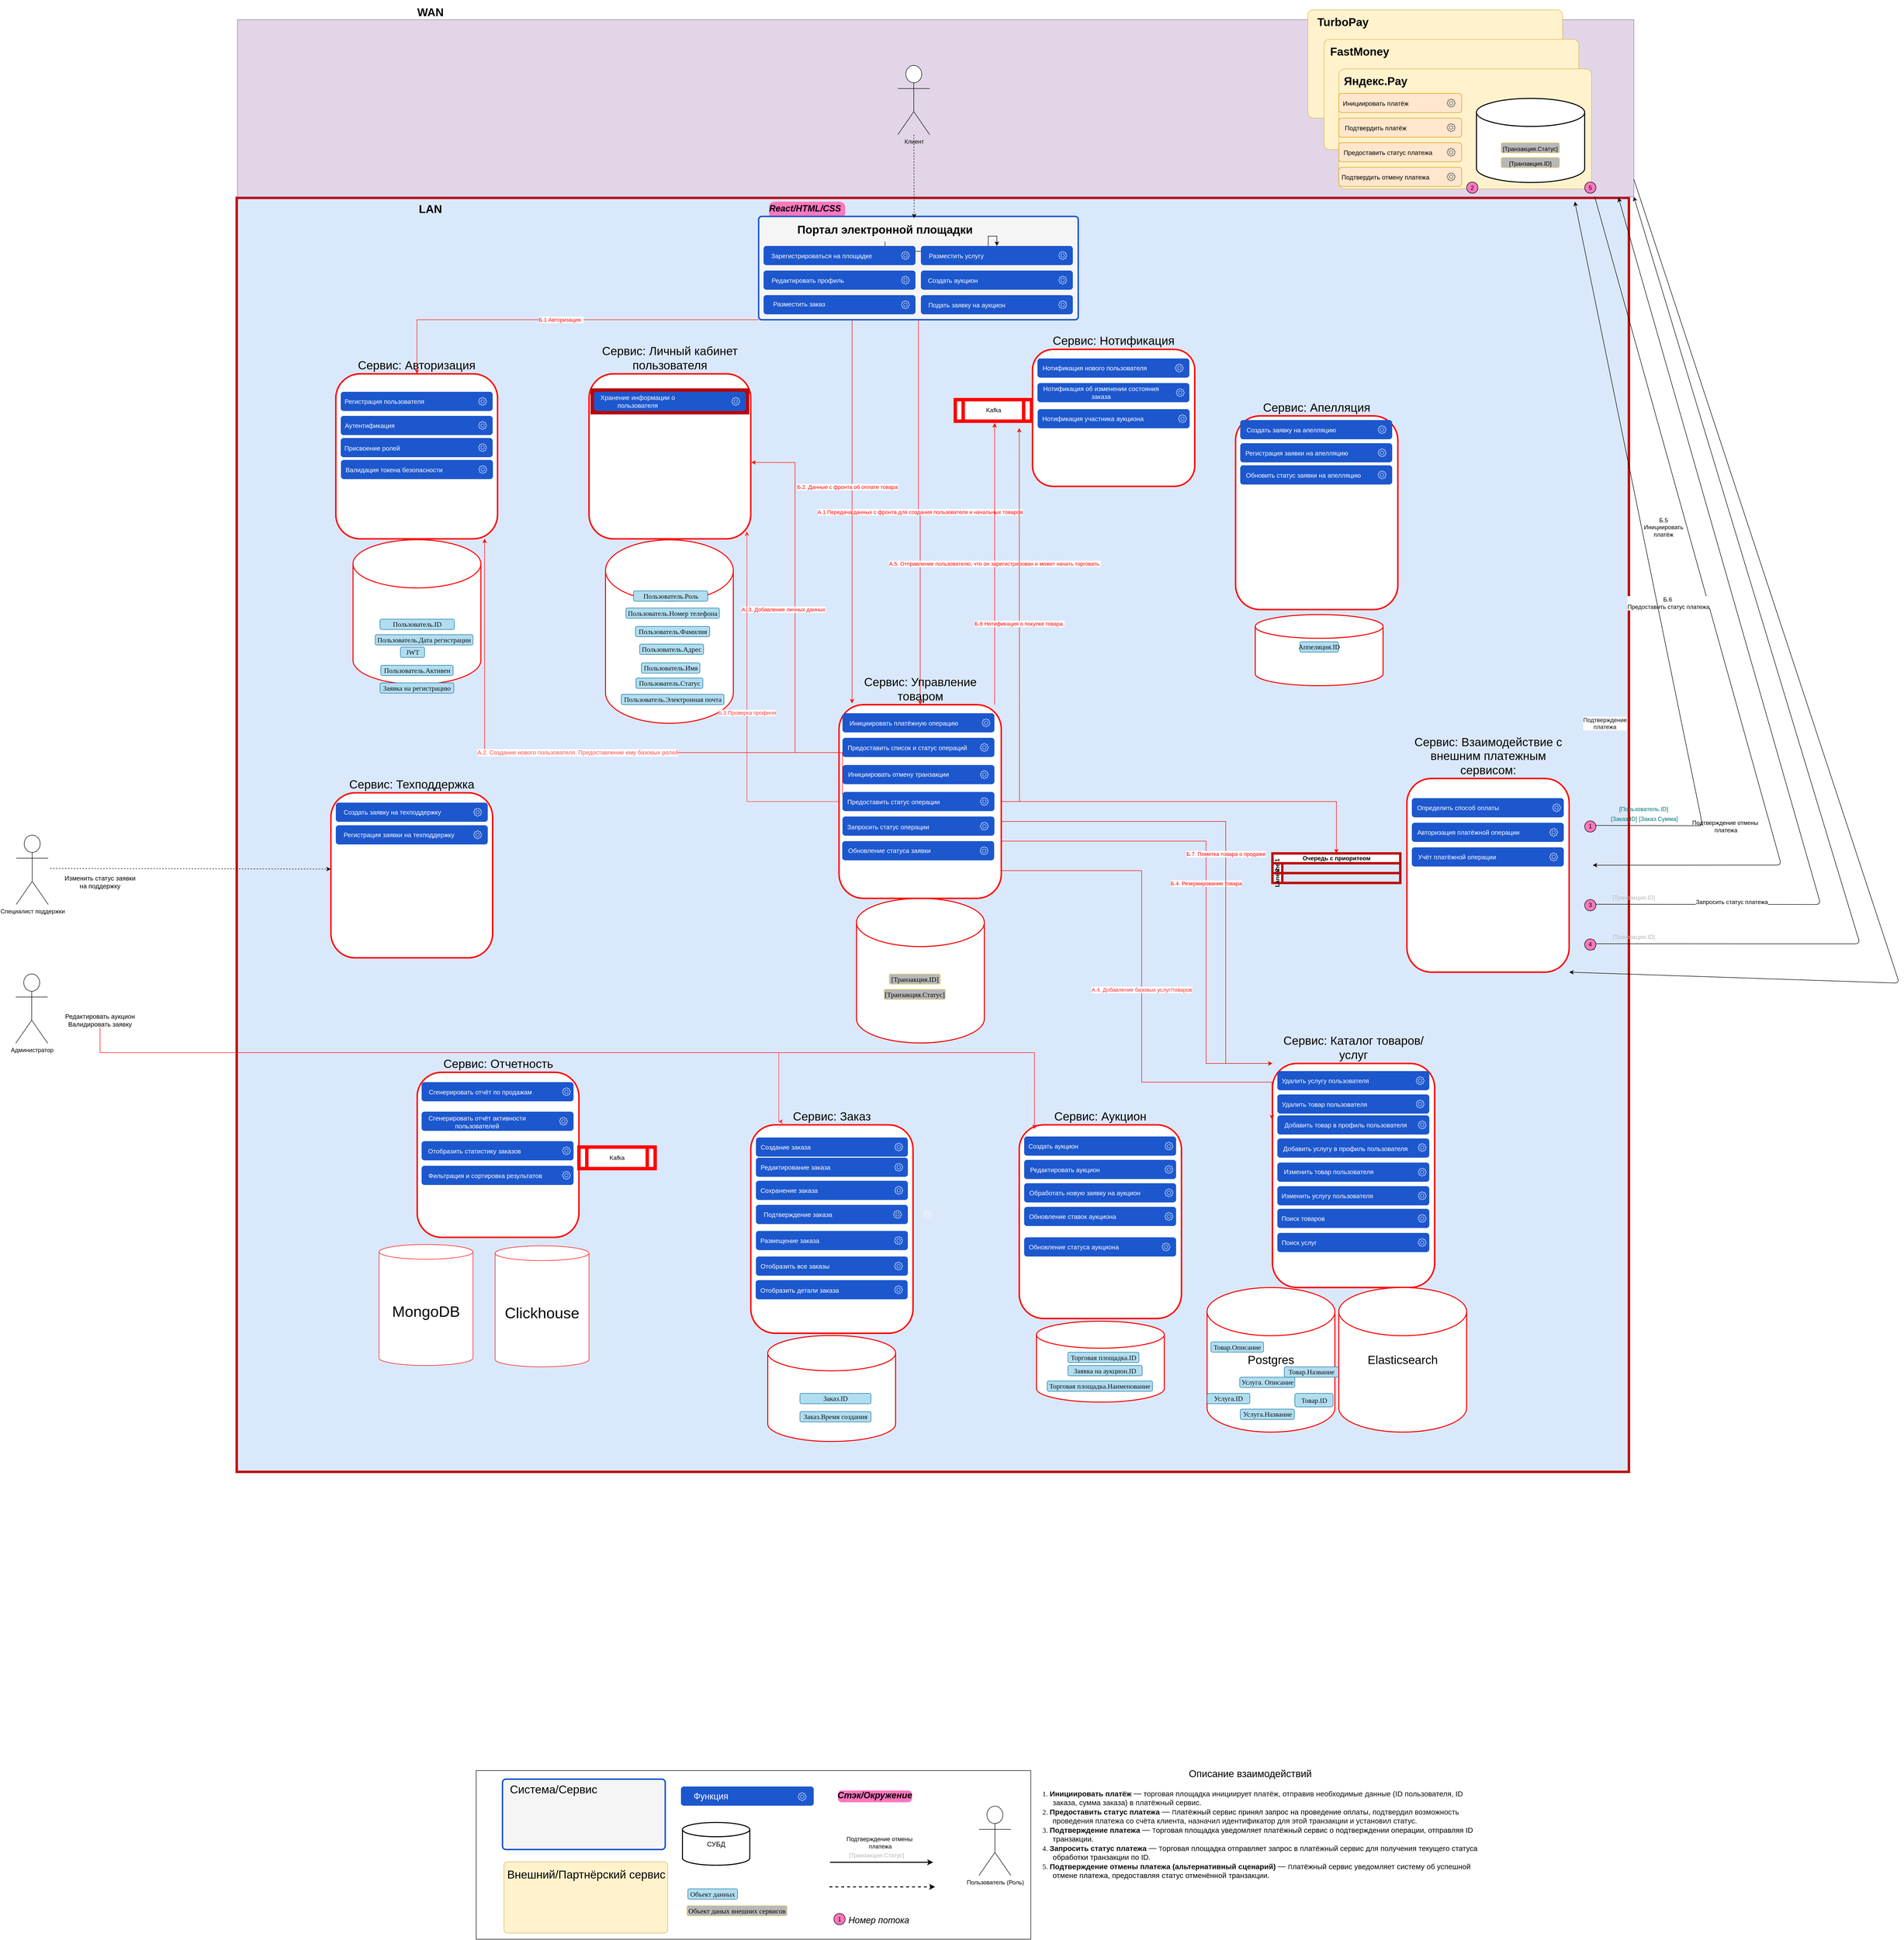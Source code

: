 <mxfile version="24.7.8">
  <diagram name="Страница — 1" id="MbznAgMoFZY4E6D95oaR">
    <mxGraphModel dx="3489" dy="3520" grid="1" gridSize="10" guides="1" tooltips="1" connect="1" arrows="1" fold="1" page="1" pageScale="1" pageWidth="827" pageHeight="1169" math="0" shadow="0">
      <root>
        <mxCell id="0" />
        <mxCell id="1" parent="0" />
        <mxCell id="ePX0ar6k1aXEaFUsa2cX-1" value="" style="rounded=0;whiteSpace=wrap;html=1;fillColor=#dae8fc;strokeColor=#BF0D0D;strokeWidth=5;" parent="1" vertex="1">
          <mxGeometry x="608.5" y="-197.74" width="2831.5" height="2590" as="geometry" />
        </mxCell>
        <mxCell id="5yhpN9zNZQplvpEK3OU1-471" value="Postgres" style="strokeWidth=2;html=1;shape=mxgraph.flowchart.database;whiteSpace=wrap;rounded=1;movable=1;resizable=1;rotatable=1;deletable=1;editable=1;locked=0;connectable=1;strokeColor=#ff0000;fontSize=24;" parent="1" vertex="1">
          <mxGeometry x="2582" y="2017.5" width="260" height="294" as="geometry" />
        </mxCell>
        <mxCell id="5yhpN9zNZQplvpEK3OU1-608" value="" style="strokeWidth=2;html=1;shape=mxgraph.flowchart.database;whiteSpace=wrap;rounded=1;movable=1;resizable=1;rotatable=1;deletable=1;editable=1;locked=0;connectable=1;strokeColor=#fa0000;" parent="1" vertex="1">
          <mxGeometry x="1358.5" y="497.5" width="260" height="373" as="geometry" />
        </mxCell>
        <mxCell id="5yhpN9zNZQplvpEK3OU1-355" value="" style="strokeWidth=2;html=1;shape=mxgraph.flowchart.database;whiteSpace=wrap;rounded=1;movable=1;resizable=1;rotatable=1;deletable=1;editable=1;locked=0;connectable=1;strokeColor=#ff0000;" parent="1" vertex="1">
          <mxGeometry x="845" y="497.25" width="260" height="294" as="geometry" />
        </mxCell>
        <mxCell id="5yhpN9zNZQplvpEK3OU1-452" value="" style="strokeWidth=2;html=1;shape=mxgraph.flowchart.database;whiteSpace=wrap;rounded=1;movable=1;resizable=1;rotatable=1;deletable=1;editable=1;locked=0;connectable=1;strokeColor=#FF0000;" parent="1" vertex="1">
          <mxGeometry x="2235" y="2086" width="260" height="164.5" as="geometry" />
        </mxCell>
        <mxCell id="5yhpN9zNZQplvpEK3OU1-578" value="Сервис: Техподдержка" style="rounded=1;whiteSpace=wrap;html=1;strokeColor=#ff0000;strokeWidth=3;align=center;horizontal=1;labelPosition=center;verticalLabelPosition=top;verticalAlign=bottom;fontSize=24;" parent="1" vertex="1">
          <mxGeometry x="800" y="1011.76" width="329" height="335.5" as="geometry" />
        </mxCell>
        <mxCell id="5yhpN9zNZQplvpEK3OU1-549" value="Сервис: Апелляция" style="rounded=1;whiteSpace=wrap;html=1;strokeColor=#ff0000;strokeWidth=3;align=center;horizontal=1;labelPosition=center;verticalLabelPosition=top;verticalAlign=bottom;fontSize=24;" parent="1" vertex="1">
          <mxGeometry x="2640" y="245.5" width="330" height="393.75" as="geometry" />
        </mxCell>
        <mxCell id="5yhpN9zNZQplvpEK3OU1-496" value="Сервис: Отчетность" style="rounded=1;whiteSpace=wrap;html=1;strokeColor=#ff0000;strokeWidth=3;align=center;horizontal=1;labelPosition=center;verticalLabelPosition=top;verticalAlign=bottom;fontSize=24;" parent="1" vertex="1">
          <mxGeometry x="975.5" y="1580" width="329" height="335.5" as="geometry" />
        </mxCell>
        <mxCell id="5yhpN9zNZQplvpEK3OU1-491" value="Сервис: Взаимодействие с внешним платежным сервисом:" style="rounded=1;whiteSpace=wrap;html=1;strokeColor=#ff0000;strokeWidth=3;align=center;horizontal=1;labelPosition=center;verticalLabelPosition=top;verticalAlign=bottom;fontSize=24;" parent="1" vertex="1">
          <mxGeometry x="2988.5" y="982.63" width="330" height="393.75" as="geometry" />
        </mxCell>
        <mxCell id="5yhpN9zNZQplvpEK3OU1-454" value="Сервис: Каталог товаров/услуг" style="rounded=1;whiteSpace=wrap;html=1;strokeColor=#ff0000;strokeWidth=3;align=center;horizontal=1;labelPosition=center;verticalLabelPosition=top;verticalAlign=bottom;fontSize=24;" parent="1" vertex="1">
          <mxGeometry x="2715" y="1562" width="330" height="455.5" as="geometry" />
        </mxCell>
        <mxCell id="5yhpN9zNZQplvpEK3OU1-351" value="Сервис: Авторизация" style="rounded=1;whiteSpace=wrap;html=1;strokeColor=#ff0000;strokeWidth=3;align=center;horizontal=1;labelPosition=center;verticalLabelPosition=top;verticalAlign=bottom;fontSize=24;" parent="1" vertex="1">
          <mxGeometry x="810" y="160" width="329" height="335.5" as="geometry" />
        </mxCell>
        <mxCell id="5yhpN9zNZQplvpEK3OU1-422" value="Сервис: Аукцион" style="rounded=1;whiteSpace=wrap;html=1;strokeColor=#ff0000;strokeWidth=3;align=center;horizontal=1;labelPosition=center;verticalLabelPosition=top;verticalAlign=bottom;fontSize=24;" parent="1" vertex="1">
          <mxGeometry x="2200" y="1686.75" width="330" height="393.75" as="geometry" />
        </mxCell>
        <mxCell id="5yhpN9zNZQplvpEK3OU1-390" value="Сервис: Заказ" style="rounded=1;whiteSpace=wrap;html=1;strokeColor=#ff0000;strokeWidth=3;align=center;horizontal=1;labelPosition=center;verticalLabelPosition=top;verticalAlign=bottom;fontSize=24;" parent="1" vertex="1">
          <mxGeometry x="1654" y="1686.75" width="330" height="423.75" as="geometry" />
        </mxCell>
        <mxCell id="5yhpN9zNZQplvpEK3OU1-370" value="Сервис: Нотификация" style="rounded=1;whiteSpace=wrap;html=1;strokeColor=#ff0000;strokeWidth=3;align=center;horizontal=1;labelPosition=center;verticalLabelPosition=top;verticalAlign=bottom;fontSize=24;" parent="1" vertex="1">
          <mxGeometry x="2227" y="110.25" width="330" height="278.5" as="geometry" />
        </mxCell>
        <mxCell id="5yhpN9zNZQplvpEK3OU1-5" value="" style="group" parent="1" vertex="1" connectable="0">
          <mxGeometry x="1691" y="-203" width="155" height="49" as="geometry" />
        </mxCell>
        <mxCell id="5yhpN9zNZQplvpEK3OU1-6" value="&lt;p style=&quot;margin: 0px 0px 0px 13px; text-indent: -13px; font-variant-numeric: normal; font-variant-east-asian: normal; font-variant-alternates: normal; font-kerning: auto; font-optical-sizing: auto; font-feature-settings: normal; font-variation-settings: normal; font-variant-position: normal; font-stretch: normal; font-size: 14px; line-height: normal; color: rgb(14, 14, 14); text-align: start;&quot; class=&quot;p1&quot;&gt;&lt;br&gt;&lt;/p&gt;" style="rounded=1;whiteSpace=wrap;html=1;fillColor=#FF77BF;strokeColor=none;arcSize=33;" parent="5yhpN9zNZQplvpEK3OU1-5" vertex="1">
          <mxGeometry y="13" width="155" height="34" as="geometry" />
        </mxCell>
        <mxCell id="5yhpN9zNZQplvpEK3OU1-7" value="&lt;font style=&quot;font-size: 18px;&quot;&gt;&lt;i&gt;React/HTML/CSS&lt;/i&gt;&lt;/font&gt;" style="text;html=1;align=center;verticalAlign=middle;whiteSpace=wrap;rounded=1;shadow=0;fontSize=23;fontStyle=1" parent="5yhpN9zNZQplvpEK3OU1-5" vertex="1">
          <mxGeometry x="29" width="89" height="49" as="geometry" />
        </mxCell>
        <mxCell id="5yhpN9zNZQplvpEK3OU1-8" value="" style="rounded=0;whiteSpace=wrap;html=1;fillColor=#e1d5e7;strokeColor=#9673a6;movable=1;resizable=1;rotatable=1;deletable=1;editable=1;locked=0;connectable=1;" parent="1" vertex="1">
          <mxGeometry x="610" y="-560" width="2840" height="360" as="geometry" />
        </mxCell>
        <mxCell id="5yhpN9zNZQplvpEK3OU1-9" value="" style="group" parent="1" vertex="1" connectable="0">
          <mxGeometry x="2770" y="-580" width="535" height="220" as="geometry" />
        </mxCell>
        <mxCell id="5yhpN9zNZQplvpEK3OU1-10" value="" style="rounded=1;whiteSpace=wrap;html=1;arcSize=5;fillColor=#fff2cc;strokeColor=#d6b656;" parent="5yhpN9zNZQplvpEK3OU1-9" vertex="1">
          <mxGeometry x="17" width="518" height="220" as="geometry" />
        </mxCell>
        <mxCell id="5yhpN9zNZQplvpEK3OU1-11" value="TurboPay" style="text;html=1;align=center;verticalAlign=middle;whiteSpace=wrap;rounded=1;shadow=0;fontSize=23;fontStyle=1" parent="5yhpN9zNZQplvpEK3OU1-9" vertex="1">
          <mxGeometry width="177" height="49" as="geometry" />
        </mxCell>
        <mxCell id="5yhpN9zNZQplvpEK3OU1-12" value="" style="group" parent="1" vertex="1" connectable="0">
          <mxGeometry x="2820" y="-520" width="518" height="224" as="geometry" />
        </mxCell>
        <mxCell id="5yhpN9zNZQplvpEK3OU1-13" value="" style="rounded=1;whiteSpace=wrap;html=1;arcSize=5;fillColor=#fff2cc;strokeColor=#d6b656;" parent="5yhpN9zNZQplvpEK3OU1-12" vertex="1">
          <mxGeometry width="518" height="224" as="geometry" />
        </mxCell>
        <mxCell id="5yhpN9zNZQplvpEK3OU1-14" value="FastMoney" style="text;html=1;align=center;verticalAlign=middle;whiteSpace=wrap;rounded=1;shadow=0;fontSize=23;fontStyle=1" parent="5yhpN9zNZQplvpEK3OU1-12" vertex="1">
          <mxGeometry x="2" width="141" height="49" as="geometry" />
        </mxCell>
        <mxCell id="5yhpN9zNZQplvpEK3OU1-15" value="" style="group" parent="1" vertex="1" connectable="0">
          <mxGeometry x="2850" y="-460" width="514" height="244" as="geometry" />
        </mxCell>
        <mxCell id="5yhpN9zNZQplvpEK3OU1-16" value="" style="rounded=1;whiteSpace=wrap;html=1;arcSize=5;fillColor=#fff2cc;strokeColor=#d6b656;" parent="5yhpN9zNZQplvpEK3OU1-15" vertex="1">
          <mxGeometry width="514" height="244" as="geometry" />
        </mxCell>
        <mxCell id="5yhpN9zNZQplvpEK3OU1-17" value="Яндекс.Pay" style="text;html=1;align=center;verticalAlign=middle;whiteSpace=wrap;rounded=1;shadow=0;fontSize=23;fontStyle=1" parent="5yhpN9zNZQplvpEK3OU1-15" vertex="1">
          <mxGeometry width="150" height="49" as="geometry" />
        </mxCell>
        <mxCell id="5yhpN9zNZQplvpEK3OU1-18" value="" style="rounded=1;whiteSpace=wrap;html=1;arcSize=0;" parent="1" vertex="1">
          <mxGeometry x="1095.5" y="2999.5" width="1128" height="343" as="geometry" />
        </mxCell>
        <mxCell id="5yhpN9zNZQplvpEK3OU1-22" value="&lt;p style=&quot;margin: 0px 0px 0px 13px; text-indent: -13px; font-variant-numeric: normal; font-variant-east-asian: normal; font-variant-alternates: normal; font-kerning: auto; font-optical-sizing: auto; font-feature-settings: normal; font-variation-settings: normal; font-variant-position: normal; font-stretch: normal; font-size: 14px; line-height: normal; color: rgb(14, 14, 14); text-align: start;&quot; class=&quot;p1&quot;&gt;&lt;font face=&quot;Times New Roman&quot;&gt;Заявка на аукцион.ID&lt;/font&gt;&lt;/p&gt;" style="rounded=1;whiteSpace=wrap;html=1;fillColor=#b1ddf0;strokeColor=#10739e;" parent="1" vertex="1">
          <mxGeometry x="2299" y="2176" width="151" height="21" as="geometry" />
        </mxCell>
        <mxCell id="5yhpN9zNZQplvpEK3OU1-23" value="&lt;p style=&quot;margin: 0px 0px 0px 13px; text-indent: -13px; font-variant-numeric: normal; font-variant-east-asian: normal; font-variant-alternates: normal; font-kerning: auto; font-optical-sizing: auto; font-feature-settings: normal; font-variation-settings: normal; font-variant-position: normal; font-stretch: normal; line-height: normal; color: rgb(14, 14, 14); text-align: start;&quot; class=&quot;p1&quot;&gt;&lt;font style=&quot;font-size: 14px;&quot; face=&quot;Times New Roman&quot;&gt;Заявка на регистрацию&lt;/font&gt;&lt;/p&gt;" style="rounded=1;whiteSpace=wrap;html=1;fillColor=#b1ddf0;strokeColor=#10739e;" parent="1" vertex="1">
          <mxGeometry x="900" y="788.25" width="150" height="21" as="geometry" />
        </mxCell>
        <mxCell id="5yhpN9zNZQplvpEK3OU1-24" value="&lt;p style=&quot;margin: 0px 0px 0px 13px; text-indent: -13px; font-variant-numeric: normal; font-variant-east-asian: normal; font-variant-alternates: normal; font-kerning: auto; font-optical-sizing: auto; font-feature-settings: normal; font-variation-settings: normal; font-variant-position: normal; font-stretch: normal; line-height: normal; color: rgb(14, 14, 14); text-align: start;&quot; class=&quot;p1&quot;&gt;&lt;font face=&quot;Times New Roman&quot;&gt;&lt;span style=&quot;font-size: 14px;&quot;&gt;JWT&lt;/span&gt;&lt;/font&gt;&lt;/p&gt;" style="rounded=1;whiteSpace=wrap;html=1;fillColor=#b1ddf0;strokeColor=#10739e;" parent="1" vertex="1">
          <mxGeometry x="941.5" y="715.5" width="49" height="21" as="geometry" />
        </mxCell>
        <mxCell id="5yhpN9zNZQplvpEK3OU1-25" value="&lt;p style=&quot;margin: 0px 0px 0px 13px; text-indent: -13px; font-variant-numeric: normal; font-variant-east-asian: normal; font-variant-alternates: normal; font-kerning: auto; font-optical-sizing: auto; font-feature-settings: normal; font-variation-settings: normal; font-variant-position: normal; font-stretch: normal; font-size: 14px; line-height: normal; color: rgb(14, 14, 14); text-align: start;&quot; class=&quot;p1&quot;&gt;&lt;font face=&quot;Times New Roman&quot;&gt;Пользователь.Роль&lt;/font&gt;&lt;/p&gt;" style="rounded=1;whiteSpace=wrap;html=1;fillColor=#b1ddf0;strokeColor=#10739e;" parent="1" vertex="1">
          <mxGeometry x="1415.5" y="601.25" width="151" height="21" as="geometry" />
        </mxCell>
        <mxCell id="5yhpN9zNZQplvpEK3OU1-26" value="&lt;p style=&quot;margin: 0px 0px 0px 13px; text-indent: -13px; font-variant-numeric: normal; font-variant-east-asian: normal; font-variant-alternates: normal; font-kerning: auto; font-optical-sizing: auto; font-feature-settings: normal; font-variation-settings: normal; font-variant-position: normal; font-stretch: normal; font-size: 14px; line-height: normal; color: rgb(14, 14, 14); text-align: start;&quot; class=&quot;p1&quot;&gt;&lt;font face=&quot;Times New Roman&quot;&gt;Пользователь.ID&lt;/font&gt;&lt;/p&gt;" style="rounded=1;whiteSpace=wrap;html=1;fillColor=#b1ddf0;strokeColor=#10739e;" parent="1" vertex="1">
          <mxGeometry x="900" y="658.75" width="151" height="21" as="geometry" />
        </mxCell>
        <mxCell id="5yhpN9zNZQplvpEK3OU1-27" value="&lt;p style=&quot;margin: 0px 0px 0px 13px; text-indent: -13px; font-variant-numeric: normal; font-variant-east-asian: normal; font-variant-alternates: normal; font-kerning: auto; font-optical-sizing: auto; font-feature-settings: normal; font-variation-settings: normal; font-variant-position: normal; font-stretch: normal; font-size: 14px; line-height: normal; color: rgb(14, 14, 14); text-align: start;&quot; class=&quot;p1&quot;&gt;&lt;font face=&quot;Times New Roman&quot;&gt;Пользователь.Имя&lt;/font&gt;&lt;/p&gt;" style="rounded=1;whiteSpace=wrap;html=1;fillColor=#b1ddf0;strokeColor=#10739e;" parent="1" vertex="1">
          <mxGeometry x="1431.5" y="747.5" width="119" height="21" as="geometry" />
        </mxCell>
        <mxCell id="5yhpN9zNZQplvpEK3OU1-28" value="&lt;p style=&quot;margin: 0px 0px 0px 13px; text-indent: -13px; font-variant-numeric: normal; font-variant-east-asian: normal; font-variant-alternates: normal; font-kerning: auto; font-optical-sizing: auto; font-feature-settings: normal; font-variation-settings: normal; font-variant-position: normal; font-stretch: normal; font-size: 14px; line-height: normal; color: rgb(14, 14, 14); text-align: start;&quot; class=&quot;p1&quot;&gt;&lt;font face=&quot;Times New Roman&quot;&gt;Пользователь.Фамилия&lt;/font&gt;&lt;/p&gt;" style="rounded=1;whiteSpace=wrap;html=1;fillColor=#b1ddf0;strokeColor=#10739e;" parent="1" vertex="1">
          <mxGeometry x="1419.5" y="673.5" width="151" height="21" as="geometry" />
        </mxCell>
        <mxCell id="5yhpN9zNZQplvpEK3OU1-29" value="&lt;p style=&quot;margin: 0px 0px 0px 13px; text-indent: -13px; font-variant-numeric: normal; font-variant-east-asian: normal; font-variant-alternates: normal; font-kerning: auto; font-optical-sizing: auto; font-feature-settings: normal; font-variation-settings: normal; font-variant-position: normal; font-stretch: normal; font-size: 14px; line-height: normal; color: rgb(14, 14, 14); text-align: start;&quot; class=&quot;p1&quot;&gt;&lt;font face=&quot;Times New Roman&quot;&gt;Пользователь.Адрес&lt;/font&gt;&lt;/p&gt;" style="rounded=1;whiteSpace=wrap;html=1;fillColor=#b1ddf0;strokeColor=#10739e;" parent="1" vertex="1">
          <mxGeometry x="1428" y="709.5" width="130" height="21" as="geometry" />
        </mxCell>
        <mxCell id="5yhpN9zNZQplvpEK3OU1-30" value="&lt;p style=&quot;margin: 0px 0px 0px 13px; text-indent: -13px; font-variant-numeric: normal; font-variant-east-asian: normal; font-variant-alternates: normal; font-kerning: auto; font-optical-sizing: auto; font-feature-settings: normal; font-variation-settings: normal; font-variant-position: normal; font-stretch: normal; font-size: 14px; line-height: normal; color: rgb(14, 14, 14); text-align: start;&quot; class=&quot;p1&quot;&gt;&lt;font face=&quot;Times New Roman&quot;&gt;Пользователь.Дата регистрации&lt;/font&gt;&lt;/p&gt;" style="rounded=1;whiteSpace=wrap;html=1;fillColor=#b1ddf0;strokeColor=#10739e;" parent="1" vertex="1">
          <mxGeometry x="890" y="690.25" width="199" height="21" as="geometry" />
        </mxCell>
        <mxCell id="5yhpN9zNZQplvpEK3OU1-31" value="&lt;p style=&quot;margin: 0px 0px 0px 13px; text-indent: -13px; font-variant-numeric: normal; font-variant-east-asian: normal; font-variant-alternates: normal; font-kerning: auto; font-optical-sizing: auto; font-feature-settings: normal; font-variation-settings: normal; font-variant-position: normal; font-stretch: normal; font-size: 14px; line-height: normal; color: rgb(14, 14, 14); text-align: start;&quot; class=&quot;p1&quot;&gt;&lt;font face=&quot;Times New Roman&quot;&gt;Пользователь.Статус&lt;/font&gt;&lt;/p&gt;" style="rounded=1;whiteSpace=wrap;html=1;fillColor=#b1ddf0;strokeColor=#10739e;" parent="1" vertex="1">
          <mxGeometry x="1420.5" y="778.5" width="136" height="21" as="geometry" />
        </mxCell>
        <mxCell id="5yhpN9zNZQplvpEK3OU1-32" value="&lt;p style=&quot;margin: 0px 0px 0px 13px; text-indent: -13px; font-variant-numeric: normal; font-variant-east-asian: normal; font-variant-alternates: normal; font-kerning: auto; font-optical-sizing: auto; font-feature-settings: normal; font-variation-settings: normal; font-variant-position: normal; font-stretch: normal; font-size: 14px; line-height: normal; color: rgb(14, 14, 14); text-align: start;&quot; class=&quot;p1&quot;&gt;&lt;font face=&quot;Times New Roman&quot;&gt;Пользователь.Электронная почта&lt;/font&gt;&lt;/p&gt;" style="rounded=1;whiteSpace=wrap;html=1;fillColor=#b1ddf0;strokeColor=#10739e;" parent="1" vertex="1">
          <mxGeometry x="1390.5" y="811.5" width="209" height="21" as="geometry" />
        </mxCell>
        <mxCell id="5yhpN9zNZQplvpEK3OU1-33" value="&lt;p style=&quot;margin: 0px 0px 0px 13px; text-indent: -13px; font-variant-numeric: normal; font-variant-east-asian: normal; font-variant-alternates: normal; font-kerning: auto; font-optical-sizing: auto; font-feature-settings: normal; font-variation-settings: normal; font-variant-position: normal; font-stretch: normal; font-size: 14px; line-height: normal; color: rgb(14, 14, 14); text-align: start;&quot; class=&quot;p1&quot;&gt;&lt;font face=&quot;Times New Roman&quot;&gt;Пользователь.Номер телефона&lt;/font&gt;&lt;/p&gt;" style="rounded=1;whiteSpace=wrap;html=1;fillColor=#b1ddf0;strokeColor=#10739e;" parent="1" vertex="1">
          <mxGeometry x="1400" y="636" width="190" height="21" as="geometry" />
        </mxCell>
        <mxCell id="5yhpN9zNZQplvpEK3OU1-34" value="&lt;p style=&quot;margin: 0px 0px 0px 13px; text-indent: -13px; font-variant-numeric: normal; font-variant-east-asian: normal; font-variant-alternates: normal; font-kerning: auto; font-optical-sizing: auto; font-feature-settings: normal; font-variation-settings: normal; font-variant-position: normal; font-stretch: normal; font-size: 14px; line-height: normal; color: rgb(14, 14, 14); text-align: start;&quot; class=&quot;p1&quot;&gt;&lt;font face=&quot;Times New Roman&quot;&gt;Торговая площадка.ID&lt;/font&gt;&lt;/p&gt;" style="rounded=1;whiteSpace=wrap;html=1;fillColor=#b1ddf0;strokeColor=#10739e;" parent="1" vertex="1">
          <mxGeometry x="2299" y="2149" width="144.5" height="21" as="geometry" />
        </mxCell>
        <mxCell id="5yhpN9zNZQplvpEK3OU1-35" value="&lt;p style=&quot;margin: 0px 0px 0px 13px; text-indent: -13px; font-variant-numeric: normal; font-variant-east-asian: normal; font-variant-alternates: normal; font-kerning: auto; font-optical-sizing: auto; font-feature-settings: normal; font-variation-settings: normal; font-variant-position: normal; font-stretch: normal; font-size: 14px; line-height: normal; color: rgb(14, 14, 14); text-align: start;&quot; class=&quot;p1&quot;&gt;&lt;font face=&quot;Times New Roman&quot;&gt;Торговая площадка.Наименование&lt;/font&gt;&lt;/p&gt;" style="rounded=1;whiteSpace=wrap;html=1;fillColor=#b1ddf0;strokeColor=#10739e;" parent="1" vertex="1">
          <mxGeometry x="2257" y="2207.5" width="214" height="21" as="geometry" />
        </mxCell>
        <mxCell id="5yhpN9zNZQplvpEK3OU1-36" value="&lt;p style=&quot;margin: 0px 0px 0px 13px; text-indent: -13px; font-variant-numeric: normal; font-variant-east-asian: normal; font-variant-alternates: normal; font-kerning: auto; font-optical-sizing: auto; font-feature-settings: normal; font-variation-settings: normal; font-variant-position: normal; font-stretch: normal; font-size: 14px; line-height: normal; color: rgb(14, 14, 14); text-align: start;&quot; class=&quot;p1&quot;&gt;&lt;font face=&quot;Times New Roman&quot;&gt;Пользователь.Активен&lt;/font&gt;&lt;/p&gt;" style="rounded=1;whiteSpace=wrap;html=1;fillColor=#b1ddf0;strokeColor=#10739e;" parent="1" vertex="1">
          <mxGeometry x="901.5" y="752.5" width="147" height="21" as="geometry" />
        </mxCell>
        <mxCell id="5yhpN9zNZQplvpEK3OU1-37" value="&lt;p style=&quot;margin: 0px 0px 0px 13px; text-indent: -13px; font-variant-numeric: normal; font-variant-east-asian: normal; font-variant-alternates: normal; font-kerning: auto; font-optical-sizing: auto; font-feature-settings: normal; font-variation-settings: normal; font-variant-position: normal; font-stretch: normal; font-size: 14px; line-height: normal; color: rgb(14, 14, 14); text-align: start;&quot; class=&quot;p1&quot;&gt;&lt;font face=&quot;Times New Roman&quot;&gt;Услуга.ID&lt;/font&gt;&lt;/p&gt;" style="rounded=1;whiteSpace=wrap;html=1;fillColor=#b1ddf0;strokeColor=#10739e;" parent="1" vertex="1">
          <mxGeometry x="2582" y="2232.75" width="87" height="21" as="geometry" />
        </mxCell>
        <mxCell id="5yhpN9zNZQplvpEK3OU1-38" value="&lt;p style=&quot;margin: 0px 0px 0px 13px; text-indent: -13px; font-variant-numeric: normal; font-variant-east-asian: normal; font-variant-alternates: normal; font-kerning: auto; font-optical-sizing: auto; font-feature-settings: normal; font-variation-settings: normal; font-variant-position: normal; font-stretch: normal; font-size: 14px; line-height: normal; color: rgb(14, 14, 14); text-align: start;&quot; class=&quot;p1&quot;&gt;&lt;font face=&quot;Times New Roman&quot;&gt;Услуга.Название&lt;/font&gt;&lt;/p&gt;" style="rounded=1;whiteSpace=wrap;html=1;fillColor=#b1ddf0;strokeColor=#10739e;" parent="1" vertex="1">
          <mxGeometry x="2649.5" y="2264.75" width="110" height="21" as="geometry" />
        </mxCell>
        <mxCell id="5yhpN9zNZQplvpEK3OU1-39" value="&lt;p style=&quot;margin: 0px 0px 0px 13px; text-indent: -13px; font-variant-numeric: normal; font-variant-east-asian: normal; font-variant-alternates: normal; font-kerning: auto; font-optical-sizing: auto; font-feature-settings: normal; font-variation-settings: normal; font-variant-position: normal; font-stretch: normal; font-size: 14px; line-height: normal; color: rgb(14, 14, 14); text-align: start;&quot; class=&quot;p1&quot;&gt;&lt;font face=&quot;Times New Roman&quot;&gt;Услуга. Описание&lt;/font&gt;&lt;/p&gt;" style="rounded=1;whiteSpace=wrap;html=1;fillColor=#b1ddf0;strokeColor=#10739e;" parent="1" vertex="1">
          <mxGeometry x="2648.5" y="2199.75" width="112" height="21" as="geometry" />
        </mxCell>
        <mxCell id="5yhpN9zNZQplvpEK3OU1-40" value="&lt;p style=&quot;margin: 0px 0px 0px 13px; text-indent: -13px; font-variant-numeric: normal; font-variant-east-asian: normal; font-variant-alternates: normal; font-kerning: auto; font-optical-sizing: auto; font-feature-settings: normal; font-variation-settings: normal; font-variant-position: normal; font-stretch: normal; font-size: 14px; line-height: normal; color: rgb(14, 14, 14); text-align: start;&quot; class=&quot;p1&quot;&gt;&lt;font face=&quot;Times New Roman&quot;&gt;Товар.ID&lt;/font&gt;&lt;/p&gt;" style="rounded=1;whiteSpace=wrap;html=1;fillColor=#b1ddf0;strokeColor=#10739e;" parent="1" vertex="1">
          <mxGeometry x="2760.5" y="2232.75" width="78" height="27.5" as="geometry" />
        </mxCell>
        <mxCell id="5yhpN9zNZQplvpEK3OU1-41" value="&lt;p style=&quot;margin: 0px 0px 0px 13px; text-indent: -13px; font-variant-numeric: normal; font-variant-east-asian: normal; font-variant-alternates: normal; font-kerning: auto; font-optical-sizing: auto; font-feature-settings: normal; font-variation-settings: normal; font-variant-position: normal; font-stretch: normal; font-size: 14px; line-height: normal; color: rgb(14, 14, 14); text-align: start;&quot; class=&quot;p1&quot;&gt;&lt;font face=&quot;Times New Roman&quot;&gt;Товар.Название&lt;/font&gt;&lt;/p&gt;" style="rounded=1;whiteSpace=wrap;html=1;fillColor=#b1ddf0;strokeColor=#10739e;" parent="1" vertex="1">
          <mxGeometry x="2739" y="2178.75" width="111" height="21" as="geometry" />
        </mxCell>
        <mxCell id="5yhpN9zNZQplvpEK3OU1-42" value="&lt;p style=&quot;margin: 0px 0px 0px 13px; text-indent: -13px; font-variant-numeric: normal; font-variant-east-asian: normal; font-variant-alternates: normal; font-kerning: auto; font-optical-sizing: auto; font-feature-settings: normal; font-variation-settings: normal; font-variant-position: normal; font-stretch: normal; font-size: 14px; line-height: normal; color: rgb(14, 14, 14); text-align: start;&quot; class=&quot;p1&quot;&gt;&lt;font face=&quot;Times New Roman&quot;&gt;Товар.Описание&lt;/font&gt;&lt;/p&gt;" style="rounded=1;whiteSpace=wrap;html=1;fillColor=#b1ddf0;strokeColor=#10739e;" parent="1" vertex="1">
          <mxGeometry x="2590" y="2128" width="107" height="21" as="geometry" />
        </mxCell>
        <mxCell id="5yhpN9zNZQplvpEK3OU1-45" value="WAN" style="text;html=1;align=center;verticalAlign=middle;whiteSpace=wrap;rounded=1;shadow=0;fontSize=23;fontStyle=1" parent="1" vertex="1">
          <mxGeometry x="960" y="-600" width="85" height="49" as="geometry" />
        </mxCell>
        <mxCell id="5yhpN9zNZQplvpEK3OU1-46" value="LAN" style="text;html=1;align=center;verticalAlign=middle;whiteSpace=wrap;rounded=1;shadow=0;fontSize=23;fontStyle=1" parent="1" vertex="1">
          <mxGeometry x="960" y="-200" width="85" height="49" as="geometry" />
        </mxCell>
        <mxCell id="5yhpN9zNZQplvpEK3OU1-47" value="" style="endArrow=classic;html=1;rounded=1;curved=0;entryX=1.001;entryY=0.222;entryDx=0;entryDy=0;entryPerimeter=0;exitX=0.972;exitY=1;exitDx=0;exitDy=0;exitPerimeter=0;" parent="1" source="5yhpN9zNZQplvpEK3OU1-8" edge="1">
          <mxGeometry width="50" height="50" relative="1" as="geometry">
            <mxPoint x="3750" y="668.76" as="sourcePoint" />
            <mxPoint x="3366.451" y="1158.922" as="targetPoint" />
            <Array as="points">
              <mxPoint x="3750" y="1158.76" />
            </Array>
          </mxGeometry>
        </mxCell>
        <mxCell id="5yhpN9zNZQplvpEK3OU1-48" value="&lt;p style=&quot;margin: 0px 0px 0px 21px; text-indent: -21px; font-variant-numeric: normal; font-variant-east-asian: normal; font-variant-alternates: normal; font-kerning: auto; font-optical-sizing: auto; font-feature-settings: normal; font-variation-settings: normal; font-variant-position: normal; font-stretch: normal; line-height: normal; color: rgb(14, 14, 14); text-align: start; text-wrap: wrap;&quot; class=&quot;p1&quot;&gt;&lt;font style=&quot;font-size: 12px;&quot; face=&quot;Helvetica&quot;&gt;Подтверждение платежа&lt;/font&gt;&lt;/p&gt;" style="edgeLabel;html=1;align=center;verticalAlign=middle;resizable=0;points=[];rounded=1;" parent="5yhpN9zNZQplvpEK3OU1-47" vertex="1" connectable="0">
          <mxGeometry x="0.194" y="1" relative="1" as="geometry">
            <mxPoint x="-269" y="39" as="offset" />
          </mxGeometry>
        </mxCell>
        <mxCell id="5yhpN9zNZQplvpEK3OU1-49" value="" style="endArrow=classic;html=1;rounded=1;exitX=1.001;exitY=0.325;exitDx=0;exitDy=0;exitPerimeter=0;curved=0;entryX=0.989;entryY=1.005;entryDx=0;entryDy=0;entryPerimeter=0;" parent="1" target="5yhpN9zNZQplvpEK3OU1-8" edge="1">
          <mxGeometry width="50" height="50" relative="1" as="geometry">
            <mxPoint x="3366.451" y="1238.335" as="sourcePoint" />
            <mxPoint x="3829.52" y="663.004" as="targetPoint" />
            <Array as="points">
              <mxPoint x="3830" y="1238.76" />
            </Array>
          </mxGeometry>
        </mxCell>
        <mxCell id="5yhpN9zNZQplvpEK3OU1-50" value="&lt;font style=&quot;font-size: 12px;&quot;&gt;Б.6&amp;nbsp;&lt;/font&gt;&lt;div&gt;&lt;font style=&quot;font-size: 12px;&quot;&gt;Предоставить статус платежа&lt;/font&gt;&lt;/div&gt;" style="edgeLabel;html=1;align=center;verticalAlign=middle;resizable=0;points=[];rounded=1;" parent="5yhpN9zNZQplvpEK3OU1-49" vertex="1" connectable="0">
          <mxGeometry x="0.194" y="1" relative="1" as="geometry">
            <mxPoint x="-115" y="65" as="offset" />
          </mxGeometry>
        </mxCell>
        <mxCell id="5yhpN9zNZQplvpEK3OU1-51" value="" style="endArrow=classic;html=1;rounded=1;curved=0;exitX=1;exitY=0.901;exitDx=0;exitDy=0;exitPerimeter=0;entryX=1;entryY=1;entryDx=0;entryDy=0;" parent="1" source="5yhpN9zNZQplvpEK3OU1-8" target="5yhpN9zNZQplvpEK3OU1-491" edge="1">
          <mxGeometry width="50" height="50" relative="1" as="geometry">
            <mxPoint x="3990" y="668.76" as="sourcePoint" />
            <mxPoint x="3320" y="1340" as="targetPoint" />
            <Array as="points">
              <mxPoint x="3990" y="1398.76" />
            </Array>
          </mxGeometry>
        </mxCell>
        <mxCell id="5yhpN9zNZQplvpEK3OU1-52" value="&lt;font style=&quot;font-size: 12px;&quot;&gt;Подтверждение отмены&amp;nbsp;&lt;/font&gt;&lt;div&gt;&lt;font style=&quot;font-size: 12px;&quot;&gt;платежа&lt;/font&gt;&lt;/div&gt;" style="edgeLabel;html=1;align=center;verticalAlign=middle;resizable=0;points=[];rounded=1;" parent="5yhpN9zNZQplvpEK3OU1-51" vertex="1" connectable="0">
          <mxGeometry x="0.194" y="1" relative="1" as="geometry">
            <mxPoint x="-262" y="-41" as="offset" />
          </mxGeometry>
        </mxCell>
        <mxCell id="5yhpN9zNZQplvpEK3OU1-53" value="" style="endArrow=classic;html=1;rounded=1;exitX=1;exitY=0.117;exitDx=0;exitDy=0;exitPerimeter=0;curved=0;" parent="1" edge="1">
          <mxGeometry width="50" height="50" relative="1" as="geometry">
            <mxPoint x="3365.0" y="1077.967" as="sourcePoint" />
            <mxPoint x="3330" y="-190" as="targetPoint" />
            <Array as="points">
              <mxPoint x="3590" y="1078.76" />
            </Array>
          </mxGeometry>
        </mxCell>
        <mxCell id="5yhpN9zNZQplvpEK3OU1-54" value="&lt;span style=&quot;text-wrap: wrap;&quot;&gt;&lt;font style=&quot;font-size: 12px;&quot;&gt;Б.5 Инициировать платёж&lt;/font&gt;&lt;/span&gt;" style="edgeLabel;html=1;align=center;verticalAlign=middle;resizable=0;points=[];rounded=1;" parent="5yhpN9zNZQplvpEK3OU1-53" vertex="1" connectable="0">
          <mxGeometry x="0.194" y="1" relative="1" as="geometry">
            <mxPoint x="58" y="61" as="offset" />
          </mxGeometry>
        </mxCell>
        <mxCell id="5yhpN9zNZQplvpEK3OU1-57" value="&lt;font style=&quot;font-size: 12px;&quot;&gt;[Пользователь.ID]&lt;/font&gt;" style="text;html=1;align=center;verticalAlign=middle;whiteSpace=wrap;rounded=1;fontSize=13;labelBackgroundColor=none;fontColor=#007575;" parent="1" vertex="1">
          <mxGeometry x="3390" y="1028.76" width="160" height="30" as="geometry" />
        </mxCell>
        <mxCell id="5yhpN9zNZQplvpEK3OU1-58" value="&lt;font style=&quot;font-size: 12px;&quot;&gt;[Заказ.ID]&lt;/font&gt;" style="text;html=1;align=center;verticalAlign=middle;whiteSpace=wrap;rounded=1;fontSize=13;labelBackgroundColor=none;fontColor=#007575;" parent="1" vertex="1">
          <mxGeometry x="3350" y="1048.76" width="160" height="30" as="geometry" />
        </mxCell>
        <mxCell id="5yhpN9zNZQplvpEK3OU1-59" value="&lt;font style=&quot;font-size: 12px;&quot;&gt;[Заказ.Сумма]&lt;/font&gt;" style="text;html=1;align=center;verticalAlign=middle;whiteSpace=wrap;rounded=1;fontSize=13;labelBackgroundColor=none;fontColor=#007575;" parent="1" vertex="1">
          <mxGeometry x="3420" y="1048.76" width="160" height="30" as="geometry" />
        </mxCell>
        <mxCell id="5yhpN9zNZQplvpEK3OU1-60" value="&lt;font style=&quot;font-size: 12px;&quot;&gt;[Транзакция.ID]&lt;/font&gt;" style="text;html=1;align=center;verticalAlign=middle;whiteSpace=wrap;rounded=1;fontSize=13;labelBackgroundColor=none;fontColor=#B8B8B8;" parent="1" vertex="1">
          <mxGeometry x="3400" y="1208.76" width="100" height="30" as="geometry" />
        </mxCell>
        <mxCell id="5yhpN9zNZQplvpEK3OU1-61" value="" style="endArrow=classic;html=1;rounded=1;exitX=1;exitY=0.429;exitDx=0;exitDy=0;exitPerimeter=0;curved=0;entryX=1;entryY=1;entryDx=0;entryDy=0;" parent="1" source="5yhpN9zNZQplvpEK3OU1-69" target="5yhpN9zNZQplvpEK3OU1-8" edge="1">
          <mxGeometry width="50" height="50" relative="1" as="geometry">
            <mxPoint x="3370" y="1322.76" as="sourcePoint" />
            <mxPoint x="3910.218" y="663.98" as="targetPoint" />
            <Array as="points">
              <mxPoint x="3910" y="1318.76" />
            </Array>
          </mxGeometry>
        </mxCell>
        <mxCell id="5yhpN9zNZQplvpEK3OU1-62" value="&lt;font style=&quot;font-size: 12px;&quot;&gt;Запросить статус платежа&lt;/font&gt;" style="edgeLabel;html=1;align=center;verticalAlign=middle;resizable=0;points=[];rounded=1;" parent="5yhpN9zNZQplvpEK3OU1-61" vertex="1" connectable="0">
          <mxGeometry x="-0.441" y="-1" relative="1" as="geometry">
            <mxPoint x="-246" y="-31" as="offset" />
          </mxGeometry>
        </mxCell>
        <mxCell id="5yhpN9zNZQplvpEK3OU1-63" value="&lt;font style=&quot;font-size: 12px;&quot;&gt;[Транзакция.ID]&lt;/font&gt;" style="text;html=1;align=center;verticalAlign=middle;whiteSpace=wrap;rounded=1;fontSize=13;labelBackgroundColor=none;fontColor=#B8B8B8;" parent="1" vertex="1">
          <mxGeometry x="3400" y="1288.76" width="100" height="30" as="geometry" />
        </mxCell>
        <mxCell id="5yhpN9zNZQplvpEK3OU1-65" value="1" style="ellipse;whiteSpace=wrap;html=1;aspect=fixed;rounded=1;fillColor=#FF77BF;" parent="1" vertex="1">
          <mxGeometry x="3350" y="1068.76" width="23" height="23" as="geometry" />
        </mxCell>
        <mxCell id="5yhpN9zNZQplvpEK3OU1-66" value="2" style="ellipse;whiteSpace=wrap;html=1;aspect=fixed;rounded=1;fillColor=#FF77BF;" parent="1" vertex="1">
          <mxGeometry x="3110" y="-230" width="23" height="23" as="geometry" />
        </mxCell>
        <mxCell id="5yhpN9zNZQplvpEK3OU1-67" value="3" style="ellipse;whiteSpace=wrap;html=1;aspect=fixed;rounded=1;fillColor=#ff77bf;" parent="1" vertex="1">
          <mxGeometry x="3350" y="1228.76" width="23" height="23" as="geometry" />
        </mxCell>
        <mxCell id="5yhpN9zNZQplvpEK3OU1-68" value="" style="endArrow=classic;html=1;rounded=1;exitX=1;exitY=0.429;exitDx=0;exitDy=0;exitPerimeter=0;curved=0;entryX=0.837;entryY=1.005;entryDx=0;entryDy=0;entryPerimeter=0;" parent="1" target="5yhpN9zNZQplvpEK3OU1-69" edge="1">
          <mxGeometry width="50" height="50" relative="1" as="geometry">
            <mxPoint x="3365.0" y="1318.519" as="sourcePoint" />
            <mxPoint x="3910" y="853.76" as="targetPoint" />
            <Array as="points" />
          </mxGeometry>
        </mxCell>
        <mxCell id="5yhpN9zNZQplvpEK3OU1-69" value="4" style="ellipse;whiteSpace=wrap;html=1;aspect=fixed;rounded=1;fillColor=#FF77BF;" parent="1" vertex="1">
          <mxGeometry x="3350" y="1308.76" width="23" height="23" as="geometry" />
        </mxCell>
        <mxCell id="5yhpN9zNZQplvpEK3OU1-70" value="5" style="ellipse;whiteSpace=wrap;html=1;aspect=fixed;rounded=1;fillColor=#FF77BF;" parent="1" vertex="1">
          <mxGeometry x="3350" y="-230" width="23" height="23" as="geometry" />
        </mxCell>
        <mxCell id="5yhpN9zNZQplvpEK3OU1-71" value="" style="strokeWidth=2;html=1;shape=mxgraph.flowchart.database;whiteSpace=wrap;rounded=1;movable=1;resizable=1;rotatable=1;deletable=1;editable=1;locked=0;connectable=1;" parent="1" vertex="1">
          <mxGeometry x="3130" y="-400" width="220" height="171" as="geometry" />
        </mxCell>
        <mxCell id="5yhpN9zNZQplvpEK3OU1-74" value="&lt;p style=&quot;margin: 0px 0px 0px 13px; text-indent: -13px; font-variant-numeric: normal; font-variant-east-asian: normal; font-variant-alternates: normal; font-kerning: auto; font-optical-sizing: auto; font-feature-settings: normal; font-variation-settings: normal; font-variant-position: normal; font-stretch: normal; font-size: 14px; line-height: normal; text-align: start;&quot; class=&quot;p1&quot;&gt;&lt;span style=&quot;font-size: 12px; text-align: center; text-indent: 0px;&quot;&gt;[Транзакция.Статус]&lt;/span&gt;&lt;br&gt;&lt;/p&gt;" style="rounded=1;whiteSpace=wrap;html=1;fillColor=#B8B8B8;strokeColor=#FFD966;" parent="1" vertex="1">
          <mxGeometry x="3180" y="-310" width="119" height="21" as="geometry" />
        </mxCell>
        <mxCell id="5yhpN9zNZQplvpEK3OU1-75" value="&lt;p style=&quot;margin: 0px 0px 0px 13px; text-indent: -13px; font-variant-numeric: normal; font-variant-east-asian: normal; font-variant-alternates: normal; font-kerning: auto; font-optical-sizing: auto; font-feature-settings: normal; font-variation-settings: normal; font-variant-position: normal; font-stretch: normal; font-size: 14px; line-height: normal; text-align: start;&quot; class=&quot;p1&quot;&gt;&lt;span style=&quot;font-size: 12px; text-align: center; text-indent: 0px;&quot;&gt;[Транзакция.ID]&lt;/span&gt;&lt;br&gt;&lt;/p&gt;" style="rounded=1;whiteSpace=wrap;html=1;fillColor=#B8B8B8;strokeColor=#FFD966;" parent="1" vertex="1">
          <mxGeometry x="3180" y="-280" width="119" height="21" as="geometry" />
        </mxCell>
        <mxCell id="sdnIlh2cug-v7nJpGOBW-6" value="&lt;font style=&quot;font-size: 11px;&quot;&gt;А.1 Передача данных с фронта для создания пользователя и начальных товаров&lt;/font&gt;" style="edgeStyle=orthogonalEdgeStyle;rounded=0;orthogonalLoop=1;jettySize=auto;html=1;exitX=0.5;exitY=1;exitDx=0;exitDy=0;strokeColor=#ff0000;strokeWidth=1;fontSize=11;fontColor=#ff0000;" parent="1" source="5yhpN9zNZQplvpEK3OU1-80" target="5yhpN9zNZQplvpEK3OU1-472" edge="1">
          <mxGeometry x="0.002" relative="1" as="geometry">
            <mxPoint as="offset" />
          </mxGeometry>
        </mxCell>
        <mxCell id="sdnIlh2cug-v7nJpGOBW-11" value="Б.2. Данные с фронта об оплате товара" style="edgeStyle=orthogonalEdgeStyle;rounded=0;orthogonalLoop=1;jettySize=auto;html=1;strokeColor=#FF0505;fontColor=#ff0000;" parent="1" source="5yhpN9zNZQplvpEK3OU1-80" edge="1">
          <mxGeometry x="-0.128" y="-10" relative="1" as="geometry">
            <mxPoint x="1860" y="830" as="targetPoint" />
            <Array as="points">
              <mxPoint x="1860" y="250" />
              <mxPoint x="1860" y="250" />
            </Array>
            <mxPoint as="offset" />
          </mxGeometry>
        </mxCell>
        <mxCell id="sdnIlh2cug-v7nJpGOBW-13" value="Б.1 Авторизация.&amp;nbsp;" style="edgeStyle=orthogonalEdgeStyle;rounded=0;orthogonalLoop=1;jettySize=auto;html=1;fontColor=#ff0000;strokeColor=#FF1212;" parent="1" source="5yhpN9zNZQplvpEK3OU1-80" target="5yhpN9zNZQplvpEK3OU1-351" edge="1">
          <mxGeometry relative="1" as="geometry">
            <Array as="points">
              <mxPoint x="975" y="50" />
            </Array>
          </mxGeometry>
        </mxCell>
        <mxCell id="5yhpN9zNZQplvpEK3OU1-80" value="" style="rounded=1;whiteSpace=wrap;html=1;arcSize=3;fillColor=#f5f5f5;strokeColor=#1C57CD;strokeWidth=3;align=center;verticalAlign=middle;fontFamily=Helvetica;fontSize=12;fontColor=#333333;resizable=1;" parent="1" vertex="1">
          <mxGeometry x="1670" y="-160" width="650" height="210" as="geometry" />
        </mxCell>
        <mxCell id="sdnIlh2cug-v7nJpGOBW-12" value="" style="edgeStyle=orthogonalEdgeStyle;rounded=0;orthogonalLoop=1;jettySize=auto;html=1;" parent="1" source="5yhpN9zNZQplvpEK3OU1-81" target="5yhpN9zNZQplvpEK3OU1-119" edge="1">
          <mxGeometry relative="1" as="geometry" />
        </mxCell>
        <mxCell id="5yhpN9zNZQplvpEK3OU1-81" value="Портал электронной площадки" style="text;html=1;align=center;verticalAlign=middle;whiteSpace=wrap;rounded=1;shadow=0;fontSize=23;fontStyle=1" parent="1" vertex="1">
          <mxGeometry x="1737" y="-158" width="380" height="49" as="geometry" />
        </mxCell>
        <mxCell id="5yhpN9zNZQplvpEK3OU1-82" value="&lt;p style=&quot;margin: 0px 0px 0px 13px; text-indent: -13px; font-variant-numeric: normal; font-variant-east-asian: normal; font-variant-alternates: normal; font-kerning: auto; font-optical-sizing: auto; font-feature-settings: normal; font-variation-settings: normal; font-variant-position: normal; font-stretch: normal; font-size: 14px; line-height: normal; color: rgb(14, 14, 14); text-align: start;&quot; class=&quot;p1&quot;&gt;&lt;font face=&quot;Times New Roman&quot;&gt;Объект данных&lt;/font&gt;&lt;/p&gt;" style="rounded=1;whiteSpace=wrap;html=1;fillColor=#b1ddf0;strokeColor=#10739e;" parent="1" vertex="1">
          <mxGeometry x="1526" y="3240" width="101" height="21" as="geometry" />
        </mxCell>
        <mxCell id="5yhpN9zNZQplvpEK3OU1-83" value="&lt;font style=&quot;font-size: 14px;&quot;&gt;СУБД&lt;/font&gt;" style="strokeWidth=2;html=1;shape=mxgraph.flowchart.database;whiteSpace=wrap;rounded=1;movable=1;resizable=1;rotatable=1;deletable=1;editable=1;locked=0;connectable=1;" parent="1" vertex="1">
          <mxGeometry x="1515" y="3105" width="137" height="87" as="geometry" />
        </mxCell>
        <mxCell id="5yhpN9zNZQplvpEK3OU1-84" value="Пользователь (Роль)" style="shape=umlActor;verticalLabelPosition=bottom;verticalAlign=top;html=1;outlineConnect=0;rounded=1;" parent="1" vertex="1">
          <mxGeometry x="2118" y="3072" width="65" height="141" as="geometry" />
        </mxCell>
        <mxCell id="5yhpN9zNZQplvpEK3OU1-85" value="&lt;p style=&quot;margin: 0px 0px 0px 13px; text-indent: -13px; font-variant-numeric: normal; font-variant-east-asian: normal; font-variant-alternates: normal; font-kerning: auto; font-optical-sizing: auto; font-feature-settings: normal; font-variation-settings: normal; font-variant-position: normal; font-stretch: normal; line-height: normal; text-align: start;&quot; class=&quot;p1&quot;&gt;&lt;span style=&quot;text-align: center; text-indent: 0px;&quot;&gt;&lt;font style=&quot;font-size: 14px;&quot; face=&quot;Times New Roman&quot;&gt;Объект даных внешних сервисов&lt;/font&gt;&lt;/span&gt;&lt;br&gt;&lt;/p&gt;" style="rounded=1;whiteSpace=wrap;html=1;fillColor=#B8B8B8;strokeColor=#FFD966;" parent="1" vertex="1">
          <mxGeometry x="1524" y="3274" width="204" height="21" as="geometry" />
        </mxCell>
        <mxCell id="5yhpN9zNZQplvpEK3OU1-86" value="" style="endArrow=classic;html=1;rounded=1;curved=0;strokeWidth=2;" parent="1" edge="1">
          <mxGeometry width="50" height="50" relative="1" as="geometry">
            <mxPoint x="1815" y="3186" as="sourcePoint" />
            <mxPoint x="2025" y="3186" as="targetPoint" />
            <Array as="points">
              <mxPoint x="1815" y="3186" />
            </Array>
          </mxGeometry>
        </mxCell>
        <mxCell id="5yhpN9zNZQplvpEK3OU1-87" value="&lt;font style=&quot;font-size: 12px;&quot;&gt;Подтверждение отмены&amp;nbsp;&lt;/font&gt;&lt;div&gt;&lt;font style=&quot;font-size: 12px;&quot;&gt;платежа&lt;/font&gt;&lt;/div&gt;" style="edgeLabel;html=1;align=center;verticalAlign=middle;resizable=0;points=[];rounded=1;" parent="5yhpN9zNZQplvpEK3OU1-86" vertex="1" connectable="0">
          <mxGeometry x="0.194" y="1" relative="1" as="geometry">
            <mxPoint x="-24" y="-39" as="offset" />
          </mxGeometry>
        </mxCell>
        <mxCell id="5yhpN9zNZQplvpEK3OU1-88" value="&lt;font style=&quot;font-size: 12px;&quot;&gt;[Транзакция.Статус]&lt;/font&gt;" style="text;html=1;align=center;verticalAlign=middle;whiteSpace=wrap;rounded=1;fontSize=13;labelBackgroundColor=none;fontColor=#B8B8B8;" parent="1" vertex="1">
          <mxGeometry x="1830" y="3156" width="160" height="30" as="geometry" />
        </mxCell>
        <mxCell id="5yhpN9zNZQplvpEK3OU1-89" value="" style="endArrow=classic;html=1;rounded=1;dashed=1;strokeWidth=2;" parent="1" edge="1">
          <mxGeometry width="50" height="50" relative="1" as="geometry">
            <mxPoint x="1814" y="3236" as="sourcePoint" />
            <mxPoint x="2029" y="3236" as="targetPoint" />
            <Array as="points" />
          </mxGeometry>
        </mxCell>
        <mxCell id="5yhpN9zNZQplvpEK3OU1-91" value="Клиент" style="shape=umlActor;verticalLabelPosition=bottom;verticalAlign=top;html=1;outlineConnect=0;rounded=1;" parent="1" vertex="1">
          <mxGeometry x="1953" y="-467" width="65" height="141" as="geometry" />
        </mxCell>
        <mxCell id="5yhpN9zNZQplvpEK3OU1-92" value="" style="endArrow=classic;html=1;rounded=1;dashed=1;entryX=0.727;entryY=0.031;entryDx=0;entryDy=0;entryPerimeter=0;fontSize=12;" parent="1" source="5yhpN9zNZQplvpEK3OU1-91" edge="1">
          <mxGeometry width="50" height="50" relative="1" as="geometry">
            <mxPoint x="1985" y="-420" as="sourcePoint" />
            <mxPoint x="1986.26" y="-156.481" as="targetPoint" />
            <Array as="points" />
          </mxGeometry>
        </mxCell>
        <mxCell id="5yhpN9zNZQplvpEK3OU1-93" value="1" style="ellipse;whiteSpace=wrap;html=1;aspect=fixed;rounded=1;fillColor=#FF77BF;" parent="1" vertex="1">
          <mxGeometry x="1823" y="3290" width="23" height="23" as="geometry" />
        </mxCell>
        <mxCell id="5yhpN9zNZQplvpEK3OU1-94" value="&lt;span style=&quot;font-size: 18px;&quot;&gt;&lt;i&gt;Номер потока&lt;/i&gt;&lt;/span&gt;" style="text;html=1;align=center;verticalAlign=middle;whiteSpace=wrap;rounded=1;shadow=0;fontSize=23;fontStyle=0" parent="1" vertex="1">
          <mxGeometry x="1834" y="3277" width="161" height="49" as="geometry" />
        </mxCell>
        <mxCell id="5yhpN9zNZQplvpEK3OU1-95" value="&lt;h1 style=&quot;margin-top: 0px; font-size: 15px;&quot;&gt;&lt;p class=&quot;p1&quot; style=&quot;margin: 0px 0px 0px 21px; text-indent: -21px; font-variant-numeric: normal; font-variant-east-asian: normal; font-variant-alternates: normal; font-kerning: auto; font-optical-sizing: auto; font-feature-settings: normal; font-variation-settings: normal; font-variant-position: normal; font-stretch: normal; font-size: 15px; line-height: normal; color: rgb(14, 14, 14);&quot;&gt;&lt;span class=&quot;s1&quot; style=&quot;font-weight: 400; font-variant-numeric: normal; font-variant-east-asian: normal; font-variant-alternates: normal; font-kerning: auto; font-optical-sizing: auto; font-feature-settings: normal; font-variation-settings: normal; font-variant-position: normal; font-stretch: normal; line-height: normal; font-family: &amp;quot;Times New Roman&amp;quot;; font-size: 15px;&quot;&gt;1.&amp;nbsp;&lt;/span&gt;&lt;b style=&quot;font-size: 15px;&quot;&gt;Инициировать платёж&lt;/b&gt;&lt;b style=&quot;font-weight: 400; font-size: 15px;&quot;&gt;&amp;nbsp;&lt;/b&gt;&lt;span style=&quot;background-color: initial; color: rgb(51, 51, 51); font-family: &amp;quot;YS Text&amp;quot;, -apple-system, BlinkMacSystemFont, Arial, Helvetica, sans-serif; font-size: 16px; font-weight: 400;&quot;&gt;—&lt;/span&gt;&lt;span style=&quot;background-color: initial; color: rgb(0, 0, 0); font-weight: normal;&quot;&gt;&amp;nbsp;т&lt;/span&gt;&lt;span style=&quot;background-color: initial; font-weight: 400;&quot;&gt;орговая площадка инициирует платёж, отправив необходимые данные (ID пользователя, ID заказа, сумма заказа) в платёжный сервис.&lt;/span&gt;&lt;/p&gt;&lt;p class=&quot;p1&quot; style=&quot;margin: 0px 0px 0px 21px; text-indent: -21px; font-variant-numeric: normal; font-variant-east-asian: normal; font-variant-alternates: normal; font-kerning: auto; font-optical-sizing: auto; font-feature-settings: normal; font-variation-settings: normal; font-variant-position: normal; font-weight: 400; font-stretch: normal; font-size: 15px; line-height: normal; color: rgb(14, 14, 14);&quot;&gt;&lt;span class=&quot;s1&quot; style=&quot;font-variant-numeric: normal; font-variant-east-asian: normal; font-variant-alternates: normal; font-kerning: auto; font-optical-sizing: auto; font-feature-settings: normal; font-variation-settings: normal; font-variant-position: normal; font-stretch: normal; line-height: normal; font-family: &amp;quot;Times New Roman&amp;quot;; font-size: 15px;&quot;&gt;2.&amp;nbsp;&lt;/span&gt;&lt;b style=&quot;font-size: 15px;&quot;&gt;Предоставить статус платежа&amp;nbsp;&lt;/b&gt;&lt;span style=&quot;background-color: initial; color: rgb(51, 51, 51); font-family: &amp;quot;YS Text&amp;quot;, -apple-system, BlinkMacSystemFont, Arial, Helvetica, sans-serif; font-size: 16px;&quot;&gt;— п&lt;/span&gt;&lt;span style=&quot;background-color: initial; color: rgb(0, 0, 0);&quot;&gt;латё&lt;/span&gt;&lt;span style=&quot;background-color: initial; color: rgb(0, 0, 0);&quot;&gt;жный сервис принял запрос на проведение оплаты,&lt;/span&gt;&lt;span style=&quot;background-color: initial;&quot; class=&quot;Apple-converted-space&quot;&gt;&amp;nbsp;&lt;/span&gt;&lt;span style=&quot;background-color: initial;&quot;&gt;подтвердил возможность проведения платежа со счёта клиента, назначил идентификатор для этой транзакции и установил статус.&lt;/span&gt;&lt;/p&gt;&lt;p class=&quot;p1&quot; style=&quot;margin: 0px 0px 0px 21px; text-indent: -21px; font-variant-numeric: normal; font-variant-east-asian: normal; font-variant-alternates: normal; font-kerning: auto; font-optical-sizing: auto; font-feature-settings: normal; font-variation-settings: normal; font-variant-position: normal; font-weight: 400; font-stretch: normal; font-size: 15px; line-height: normal; color: rgb(14, 14, 14);&quot;&gt;&lt;span class=&quot;s1&quot; style=&quot;font-variant-numeric: normal; font-variant-east-asian: normal; font-variant-alternates: normal; font-kerning: auto; font-optical-sizing: auto; font-feature-settings: normal; font-variation-settings: normal; font-variant-position: normal; font-stretch: normal; line-height: normal; font-family: &amp;quot;Times New Roman&amp;quot;; font-size: 15px;&quot;&gt;3.&amp;nbsp;&lt;/span&gt;&lt;b style=&quot;font-size: 15px;&quot;&gt;Подтверждение платежа&amp;nbsp;&lt;/b&gt;&lt;span style=&quot;background-color: initial; color: rgb(51, 51, 51); font-family: &amp;quot;YS Text&amp;quot;, -apple-system, BlinkMacSystemFont, Arial, Helvetica, sans-serif; font-size: 16px;&quot;&gt;— т&lt;/span&gt;&lt;span style=&quot;background-color: initial; color: rgb(0, 0, 0);&quot;&gt;орговая площадка уведомляет платёжный сервис о подтверждении операции, отправляя ID транзакции.&lt;/span&gt;&lt;/p&gt;&lt;p class=&quot;p1&quot; style=&quot;margin: 0px 0px 0px 21px; text-indent: -21px; font-variant-numeric: normal; font-variant-east-asian: normal; font-variant-alternates: normal; font-kerning: auto; font-optical-sizing: auto; font-feature-settings: normal; font-variation-settings: normal; font-variant-position: normal; font-weight: 400; font-stretch: normal; font-size: 15px; line-height: normal; color: rgb(14, 14, 14);&quot;&gt;&lt;span class=&quot;s1&quot; style=&quot;font-variant-numeric: normal; font-variant-east-asian: normal; font-variant-alternates: normal; font-kerning: auto; font-optical-sizing: auto; font-feature-settings: normal; font-variation-settings: normal; font-variant-position: normal; font-stretch: normal; line-height: normal; font-family: &amp;quot;Times New Roman&amp;quot;; font-size: 15px;&quot;&gt;4.&amp;nbsp;&lt;/span&gt;&lt;b style=&quot;font-size: 15px;&quot;&gt;Запросить статус платежа&lt;/b&gt;&amp;nbsp;&lt;span style=&quot;background-color: initial; color: rgb(51, 51, 51); font-family: &amp;quot;YS Text&amp;quot;, -apple-system, BlinkMacSystemFont, Arial, Helvetica, sans-serif; font-size: 16px;&quot;&gt;— т&lt;/span&gt;&lt;span style=&quot;background-color: initial; color: rgb(0, 0, 0);&quot;&gt;орговая площадка отправляет запрос в платёжный сервис для получения текущего статуса обработки транзакции по ID.&lt;/span&gt;&lt;/p&gt;&lt;p class=&quot;p1&quot; style=&quot;margin: 0px 0px 0px 21px; text-indent: -21px; font-variant-numeric: normal; font-variant-east-asian: normal; font-variant-alternates: normal; font-kerning: auto; font-optical-sizing: auto; font-feature-settings: normal; font-variation-settings: normal; font-variant-position: normal; font-weight: 400; font-stretch: normal; font-size: 15px; line-height: normal; color: rgb(14, 14, 14);&quot;&gt;&lt;span class=&quot;s1&quot; style=&quot;font-variant-numeric: normal; font-variant-east-asian: normal; font-variant-alternates: normal; font-kerning: auto; font-optical-sizing: auto; font-feature-settings: normal; font-variation-settings: normal; font-variant-position: normal; font-stretch: normal; line-height: normal; font-family: &amp;quot;Times New Roman&amp;quot;; font-size: 15px;&quot;&gt;5.&amp;nbsp;&lt;/span&gt;&lt;b style=&quot;font-size: 15px;&quot;&gt;Подтверждение отмены платежа (альтернативный сценарий)&amp;nbsp;&lt;/b&gt;&lt;span style=&quot;background-color: initial; color: rgb(51, 51, 51); font-family: &amp;quot;YS Text&amp;quot;, -apple-system, BlinkMacSystemFont, Arial, Helvetica, sans-serif; font-size: 16px;&quot;&gt;— п&lt;/span&gt;&lt;span style=&quot;background-color: initial; color: rgb(0, 0, 0);&quot;&gt;латёжный сервис уведомляет систему об успешной отмене платежа, предоставляя статус отменённой транзакции.&lt;/span&gt;&lt;/p&gt;&lt;/h1&gt;" style="text;html=1;whiteSpace=wrap;overflow=hidden;rounded=0;fontSize=15;" parent="1" vertex="1">
          <mxGeometry x="2245" y="3029" width="904" height="189" as="geometry" />
        </mxCell>
        <mxCell id="5yhpN9zNZQplvpEK3OU1-96" value="&lt;font style=&quot;font-size: 20px;&quot;&gt;Описание взаимодействий&lt;/font&gt;" style="text;html=1;align=center;verticalAlign=middle;whiteSpace=wrap;rounded=0;" parent="1" vertex="1">
          <mxGeometry x="2515" y="2990" width="310" height="30" as="geometry" />
        </mxCell>
        <mxCell id="5yhpN9zNZQplvpEK3OU1-102" value="" style="group" parent="1" vertex="1" connectable="0">
          <mxGeometry x="1680" y="-100" width="309" height="39" as="geometry" />
        </mxCell>
        <mxCell id="5yhpN9zNZQplvpEK3OU1-103" value="" style="group" parent="5yhpN9zNZQplvpEK3OU1-102" vertex="1" connectable="0">
          <mxGeometry width="309" height="39" as="geometry" />
        </mxCell>
        <mxCell id="5yhpN9zNZQplvpEK3OU1-104" value="" style="rounded=1;whiteSpace=wrap;html=1;fillColor=#1C57CD;strokeColor=none;" parent="5yhpN9zNZQplvpEK3OU1-103" vertex="1">
          <mxGeometry width="309" height="39" as="geometry" />
        </mxCell>
        <mxCell id="5yhpN9zNZQplvpEK3OU1-105" value="" style="sketch=0;outlineConnect=0;fontColor=#FFFFFF;gradientColor=none;fillColor=#FFFFFF;strokeColor=none;dashed=0;verticalLabelPosition=bottom;verticalAlign=top;align=center;html=1;fontSize=12;fontStyle=0;aspect=fixed;pointerEvents=1;shape=mxgraph.aws4.gear;rounded=1;" parent="5yhpN9zNZQplvpEK3OU1-103" vertex="1">
          <mxGeometry x="280" y="11" width="17" height="17" as="geometry" />
        </mxCell>
        <mxCell id="5yhpN9zNZQplvpEK3OU1-106" value="Зарегистрироваться на площадке" style="text;html=1;align=center;verticalAlign=middle;whiteSpace=wrap;rounded=1;fontSize=13;fontColor=#FFFFFF;" parent="5yhpN9zNZQplvpEK3OU1-103" vertex="1">
          <mxGeometry x="9" y="4.5" width="218" height="30" as="geometry" />
        </mxCell>
        <mxCell id="5yhpN9zNZQplvpEK3OU1-107" value="" style="group" parent="1" vertex="1" connectable="0">
          <mxGeometry x="1680" y="-50" width="309" height="39" as="geometry" />
        </mxCell>
        <mxCell id="5yhpN9zNZQplvpEK3OU1-108" value="" style="group" parent="5yhpN9zNZQplvpEK3OU1-107" vertex="1" connectable="0">
          <mxGeometry width="309" height="39" as="geometry" />
        </mxCell>
        <mxCell id="5yhpN9zNZQplvpEK3OU1-109" value="" style="rounded=1;whiteSpace=wrap;html=1;fillColor=#1C57CD;strokeColor=none;" parent="5yhpN9zNZQplvpEK3OU1-108" vertex="1">
          <mxGeometry width="309" height="39" as="geometry" />
        </mxCell>
        <mxCell id="5yhpN9zNZQplvpEK3OU1-110" value="" style="sketch=0;outlineConnect=0;fontColor=#FFFFFF;gradientColor=none;fillColor=#FFFFFF;strokeColor=none;dashed=0;verticalLabelPosition=bottom;verticalAlign=top;align=center;html=1;fontSize=12;fontStyle=0;aspect=fixed;pointerEvents=1;shape=mxgraph.aws4.gear;rounded=1;" parent="5yhpN9zNZQplvpEK3OU1-108" vertex="1">
          <mxGeometry x="280" y="11" width="17" height="17" as="geometry" />
        </mxCell>
        <mxCell id="5yhpN9zNZQplvpEK3OU1-111" value="Редактировать профиль" style="text;html=1;align=center;verticalAlign=middle;whiteSpace=wrap;rounded=1;fontSize=13;fontColor=#FFFFFF;" parent="5yhpN9zNZQplvpEK3OU1-108" vertex="1">
          <mxGeometry x="8" y="4.5" width="164" height="30" as="geometry" />
        </mxCell>
        <mxCell id="5yhpN9zNZQplvpEK3OU1-112" value="" style="group" parent="1" vertex="1" connectable="0">
          <mxGeometry x="1680" width="309" height="39" as="geometry" />
        </mxCell>
        <mxCell id="5yhpN9zNZQplvpEK3OU1-113" value="" style="group" parent="5yhpN9zNZQplvpEK3OU1-112" vertex="1" connectable="0">
          <mxGeometry width="309" height="39" as="geometry" />
        </mxCell>
        <mxCell id="5yhpN9zNZQplvpEK3OU1-114" value="" style="rounded=1;whiteSpace=wrap;html=1;fillColor=#1C57CD;strokeColor=none;" parent="5yhpN9zNZQplvpEK3OU1-113" vertex="1">
          <mxGeometry width="309" height="39" as="geometry" />
        </mxCell>
        <mxCell id="5yhpN9zNZQplvpEK3OU1-115" value="" style="sketch=0;outlineConnect=0;fontColor=#FFFFFF;gradientColor=none;fillColor=#FFFFFF;strokeColor=none;dashed=0;verticalLabelPosition=bottom;verticalAlign=top;align=center;html=1;fontSize=12;fontStyle=0;aspect=fixed;pointerEvents=1;shape=mxgraph.aws4.gear;rounded=1;" parent="5yhpN9zNZQplvpEK3OU1-113" vertex="1">
          <mxGeometry x="280" y="11" width="17" height="17" as="geometry" />
        </mxCell>
        <mxCell id="5yhpN9zNZQplvpEK3OU1-116" value="Разместить заказ" style="text;html=1;align=center;verticalAlign=middle;whiteSpace=wrap;rounded=1;fontSize=13;fontColor=#FFFFFF;" parent="5yhpN9zNZQplvpEK3OU1-113" vertex="1">
          <mxGeometry x="14" y="3" width="117" height="30" as="geometry" />
        </mxCell>
        <mxCell id="5yhpN9zNZQplvpEK3OU1-117" value="" style="group" parent="1" vertex="1" connectable="0">
          <mxGeometry x="2000" y="-100" width="309" height="39" as="geometry" />
        </mxCell>
        <mxCell id="5yhpN9zNZQplvpEK3OU1-118" value="" style="group" parent="5yhpN9zNZQplvpEK3OU1-117" vertex="1" connectable="0">
          <mxGeometry width="309" height="39" as="geometry" />
        </mxCell>
        <mxCell id="5yhpN9zNZQplvpEK3OU1-119" value="" style="rounded=1;whiteSpace=wrap;html=1;fillColor=#1C57CD;strokeColor=none;" parent="5yhpN9zNZQplvpEK3OU1-118" vertex="1">
          <mxGeometry width="309" height="39" as="geometry" />
        </mxCell>
        <mxCell id="5yhpN9zNZQplvpEK3OU1-120" value="" style="sketch=0;outlineConnect=0;fontColor=#FFFFFF;gradientColor=none;fillColor=#FFFFFF;strokeColor=none;dashed=0;verticalLabelPosition=bottom;verticalAlign=top;align=center;html=1;fontSize=12;fontStyle=0;aspect=fixed;pointerEvents=1;shape=mxgraph.aws4.gear;rounded=1;" parent="5yhpN9zNZQplvpEK3OU1-118" vertex="1">
          <mxGeometry x="280" y="11" width="17" height="17" as="geometry" />
        </mxCell>
        <mxCell id="5yhpN9zNZQplvpEK3OU1-121" value="Разместить услугу" style="text;html=1;align=center;verticalAlign=middle;whiteSpace=wrap;rounded=1;fontSize=13;fontColor=#FFFFFF;" parent="5yhpN9zNZQplvpEK3OU1-118" vertex="1">
          <mxGeometry x="6" y="4.5" width="132" height="30" as="geometry" />
        </mxCell>
        <mxCell id="5yhpN9zNZQplvpEK3OU1-122" value="" style="group" parent="1" vertex="1" connectable="0">
          <mxGeometry x="2000" y="-50" width="309" height="39" as="geometry" />
        </mxCell>
        <mxCell id="5yhpN9zNZQplvpEK3OU1-123" value="" style="group" parent="5yhpN9zNZQplvpEK3OU1-122" vertex="1" connectable="0">
          <mxGeometry width="309" height="39" as="geometry" />
        </mxCell>
        <mxCell id="5yhpN9zNZQplvpEK3OU1-124" value="" style="rounded=1;whiteSpace=wrap;html=1;fillColor=#1C57CD;strokeColor=none;" parent="5yhpN9zNZQplvpEK3OU1-123" vertex="1">
          <mxGeometry width="309" height="39" as="geometry" />
        </mxCell>
        <mxCell id="5yhpN9zNZQplvpEK3OU1-125" value="" style="sketch=0;outlineConnect=0;fontColor=#FFFFFF;gradientColor=none;fillColor=#FFFFFF;strokeColor=none;dashed=0;verticalLabelPosition=bottom;verticalAlign=top;align=center;html=1;fontSize=12;fontStyle=0;aspect=fixed;pointerEvents=1;shape=mxgraph.aws4.gear;rounded=1;" parent="5yhpN9zNZQplvpEK3OU1-123" vertex="1">
          <mxGeometry x="280" y="11" width="17" height="17" as="geometry" />
        </mxCell>
        <mxCell id="5yhpN9zNZQplvpEK3OU1-126" value="Создать аукцион" style="text;html=1;align=center;verticalAlign=middle;whiteSpace=wrap;rounded=1;fontSize=13;fontColor=#FFFFFF;" parent="5yhpN9zNZQplvpEK3OU1-123" vertex="1">
          <mxGeometry x="10" y="4.5" width="110" height="30" as="geometry" />
        </mxCell>
        <mxCell id="5yhpN9zNZQplvpEK3OU1-127" value="" style="group" parent="1" vertex="1" connectable="0">
          <mxGeometry x="2000" width="309" height="39" as="geometry" />
        </mxCell>
        <mxCell id="5yhpN9zNZQplvpEK3OU1-128" value="" style="group" parent="5yhpN9zNZQplvpEK3OU1-127" vertex="1" connectable="0">
          <mxGeometry width="309" height="39" as="geometry" />
        </mxCell>
        <mxCell id="5yhpN9zNZQplvpEK3OU1-129" value="" style="rounded=1;whiteSpace=wrap;html=1;fillColor=#1C57CD;strokeColor=none;" parent="5yhpN9zNZQplvpEK3OU1-128" vertex="1">
          <mxGeometry width="309" height="39" as="geometry" />
        </mxCell>
        <mxCell id="5yhpN9zNZQplvpEK3OU1-130" value="" style="sketch=0;outlineConnect=0;fontColor=#FFFFFF;gradientColor=none;fillColor=#FFFFFF;strokeColor=none;dashed=0;verticalLabelPosition=bottom;verticalAlign=top;align=center;html=1;fontSize=12;fontStyle=0;aspect=fixed;pointerEvents=1;shape=mxgraph.aws4.gear;rounded=1;" parent="5yhpN9zNZQplvpEK3OU1-128" vertex="1">
          <mxGeometry x="280" y="11" width="17" height="17" as="geometry" />
        </mxCell>
        <mxCell id="5yhpN9zNZQplvpEK3OU1-131" value="Подать заявку на аукцион" style="text;html=1;align=center;verticalAlign=middle;whiteSpace=wrap;rounded=1;fontSize=13;fontColor=#FFFFFF;" parent="5yhpN9zNZQplvpEK3OU1-128" vertex="1">
          <mxGeometry x="10" y="4.5" width="167" height="30" as="geometry" />
        </mxCell>
        <mxCell id="5yhpN9zNZQplvpEK3OU1-148" value="" style="group" parent="1" vertex="1" connectable="0">
          <mxGeometry x="2725" y="1577.5" width="309" height="39" as="geometry" />
        </mxCell>
        <mxCell id="5yhpN9zNZQplvpEK3OU1-149" value="" style="rounded=1;whiteSpace=wrap;html=1;fillColor=#1C57CD;strokeColor=none;" parent="5yhpN9zNZQplvpEK3OU1-148" vertex="1">
          <mxGeometry width="309" height="39" as="geometry" />
        </mxCell>
        <mxCell id="5yhpN9zNZQplvpEK3OU1-150" value="" style="sketch=0;outlineConnect=0;fontColor=#232F3E;gradientColor=none;fillColor=default;strokeColor=none;dashed=0;verticalLabelPosition=bottom;verticalAlign=top;align=center;html=1;fontSize=12;fontStyle=0;aspect=fixed;pointerEvents=1;shape=mxgraph.aws4.gear;rounded=1;" parent="5yhpN9zNZQplvpEK3OU1-148" vertex="1">
          <mxGeometry x="282" y="11" width="17" height="17" as="geometry" />
        </mxCell>
        <mxCell id="5yhpN9zNZQplvpEK3OU1-151" value="Удалить услугу пользователя" style="text;html=1;align=center;verticalAlign=middle;whiteSpace=wrap;rounded=1;fontSize=13;fontColor=#FFFFFF;strokeColor=none;" parent="5yhpN9zNZQplvpEK3OU1-148" vertex="1">
          <mxGeometry x="3" y="4.5" width="189" height="30" as="geometry" />
        </mxCell>
        <mxCell id="5yhpN9zNZQplvpEK3OU1-152" value="" style="group" parent="1" vertex="1" connectable="0">
          <mxGeometry x="2725" y="1625" width="309" height="39" as="geometry" />
        </mxCell>
        <mxCell id="5yhpN9zNZQplvpEK3OU1-153" value="" style="rounded=1;whiteSpace=wrap;html=1;fillColor=#1C57CD;strokeColor=none;" parent="5yhpN9zNZQplvpEK3OU1-152" vertex="1">
          <mxGeometry width="309" height="39" as="geometry" />
        </mxCell>
        <mxCell id="5yhpN9zNZQplvpEK3OU1-154" value="" style="sketch=0;outlineConnect=0;fontColor=#232F3E;gradientColor=none;fillColor=default;strokeColor=none;dashed=0;verticalLabelPosition=bottom;verticalAlign=top;align=center;html=1;fontSize=12;fontStyle=0;aspect=fixed;pointerEvents=1;shape=mxgraph.aws4.gear;rounded=1;" parent="5yhpN9zNZQplvpEK3OU1-152" vertex="1">
          <mxGeometry x="282" y="11" width="17" height="17" as="geometry" />
        </mxCell>
        <mxCell id="5yhpN9zNZQplvpEK3OU1-155" value="Удалить товар пользователя" style="text;html=1;align=center;verticalAlign=middle;whiteSpace=wrap;rounded=1;fontSize=13;fontColor=#FFFFFF;strokeColor=none;" parent="5yhpN9zNZQplvpEK3OU1-152" vertex="1">
          <mxGeometry x="2" y="4.5" width="188" height="30" as="geometry" />
        </mxCell>
        <mxCell id="5yhpN9zNZQplvpEK3OU1-156" value="" style="group" parent="1" vertex="1" connectable="0">
          <mxGeometry x="1664.5" y="1712.5" width="309" height="39" as="geometry" />
        </mxCell>
        <mxCell id="5yhpN9zNZQplvpEK3OU1-157" value="" style="rounded=1;whiteSpace=wrap;html=1;fillColor=#1C57CD;strokeColor=none;" parent="5yhpN9zNZQplvpEK3OU1-156" vertex="1">
          <mxGeometry width="309" height="39" as="geometry" />
        </mxCell>
        <mxCell id="5yhpN9zNZQplvpEK3OU1-158" value="" style="sketch=0;outlineConnect=0;fontColor=#232F3E;gradientColor=none;fillColor=default;strokeColor=none;dashed=0;verticalLabelPosition=bottom;verticalAlign=top;align=center;html=1;fontSize=12;fontStyle=0;aspect=fixed;pointerEvents=1;shape=mxgraph.aws4.gear;rounded=1;" parent="5yhpN9zNZQplvpEK3OU1-156" vertex="1">
          <mxGeometry x="282" y="11" width="17" height="17" as="geometry" />
        </mxCell>
        <mxCell id="5yhpN9zNZQplvpEK3OU1-159" value="Создание заказа" style="text;html=1;align=center;verticalAlign=middle;whiteSpace=wrap;rounded=1;fontSize=13;fontColor=#FFFFFF;strokeColor=none;" parent="5yhpN9zNZQplvpEK3OU1-156" vertex="1">
          <mxGeometry x="5" y="4.5" width="110" height="30" as="geometry" />
        </mxCell>
        <mxCell id="5yhpN9zNZQplvpEK3OU1-160" value="" style="group" parent="1" vertex="1" connectable="0">
          <mxGeometry x="1664.5" y="1753.5" width="309" height="39" as="geometry" />
        </mxCell>
        <mxCell id="5yhpN9zNZQplvpEK3OU1-161" value="" style="rounded=1;whiteSpace=wrap;html=1;fillColor=#1C57CD;strokeColor=none;" parent="5yhpN9zNZQplvpEK3OU1-160" vertex="1">
          <mxGeometry width="309" height="39" as="geometry" />
        </mxCell>
        <mxCell id="5yhpN9zNZQplvpEK3OU1-162" value="" style="sketch=0;outlineConnect=0;fontColor=#232F3E;gradientColor=none;fillColor=default;strokeColor=none;dashed=0;verticalLabelPosition=bottom;verticalAlign=top;align=center;html=1;fontSize=12;fontStyle=0;aspect=fixed;pointerEvents=1;shape=mxgraph.aws4.gear;rounded=1;" parent="5yhpN9zNZQplvpEK3OU1-160" vertex="1">
          <mxGeometry x="282" y="11" width="17" height="17" as="geometry" />
        </mxCell>
        <mxCell id="5yhpN9zNZQplvpEK3OU1-163" value="Редактирование заказа" style="text;html=1;align=center;verticalAlign=middle;whiteSpace=wrap;rounded=1;fontSize=13;fontColor=#FFFFFF;strokeColor=none;" parent="5yhpN9zNZQplvpEK3OU1-160" vertex="1">
          <mxGeometry x="3" y="4.5" width="154" height="30" as="geometry" />
        </mxCell>
        <mxCell id="5yhpN9zNZQplvpEK3OU1-164" value="" style="group" parent="1" vertex="1" connectable="0">
          <mxGeometry x="1664.5" y="1800.5" width="309" height="39" as="geometry" />
        </mxCell>
        <mxCell id="5yhpN9zNZQplvpEK3OU1-165" value="" style="rounded=1;whiteSpace=wrap;html=1;fillColor=#1C57CD;strokeColor=none;" parent="5yhpN9zNZQplvpEK3OU1-164" vertex="1">
          <mxGeometry width="309" height="39" as="geometry" />
        </mxCell>
        <mxCell id="5yhpN9zNZQplvpEK3OU1-166" value="" style="sketch=0;outlineConnect=0;fontColor=#232F3E;gradientColor=none;fillColor=default;strokeColor=none;dashed=0;verticalLabelPosition=bottom;verticalAlign=top;align=center;html=1;fontSize=12;fontStyle=0;aspect=fixed;pointerEvents=1;shape=mxgraph.aws4.gear;rounded=1;" parent="5yhpN9zNZQplvpEK3OU1-164" vertex="1">
          <mxGeometry x="282" y="11" width="17" height="17" as="geometry" />
        </mxCell>
        <mxCell id="5yhpN9zNZQplvpEK3OU1-167" value="Сохранение заказа" style="text;html=1;align=center;verticalAlign=middle;whiteSpace=wrap;rounded=1;fontSize=13;fontColor=#FFFFFF;strokeColor=none;" parent="5yhpN9zNZQplvpEK3OU1-164" vertex="1">
          <mxGeometry x="4" y="4" width="126" height="30" as="geometry" />
        </mxCell>
        <mxCell id="5yhpN9zNZQplvpEK3OU1-168" value="" style="group" parent="1" vertex="1" connectable="0">
          <mxGeometry x="1724" y="1849.5" width="309" height="39" as="geometry" />
        </mxCell>
        <mxCell id="5yhpN9zNZQplvpEK3OU1-169" value="" style="rounded=1;whiteSpace=wrap;html=1;fillColor=#1C57CD;strokeColor=none;" parent="5yhpN9zNZQplvpEK3OU1-168" vertex="1">
          <mxGeometry x="-59.5" width="309" height="39" as="geometry" />
        </mxCell>
        <mxCell id="5yhpN9zNZQplvpEK3OU1-170" value="" style="sketch=0;outlineConnect=0;fontColor=#232F3E;gradientColor=none;fillColor=default;strokeColor=none;dashed=0;verticalLabelPosition=bottom;verticalAlign=top;align=center;html=1;fontSize=12;fontStyle=0;aspect=fixed;pointerEvents=1;shape=mxgraph.aws4.gear;rounded=1;" parent="5yhpN9zNZQplvpEK3OU1-168" vertex="1">
          <mxGeometry x="281.5" y="11" width="17" height="17" as="geometry" />
        </mxCell>
        <mxCell id="5yhpN9zNZQplvpEK3OU1-171" value="Подтверждение заказа" style="text;html=1;align=center;verticalAlign=middle;whiteSpace=wrap;rounded=1;fontSize=13;fontColor=#FFFFFF;strokeColor=none;" parent="5yhpN9zNZQplvpEK3OU1-168" vertex="1">
          <mxGeometry x="-50" y="4.5" width="152" height="30" as="geometry" />
        </mxCell>
        <mxCell id="5yhpN9zNZQplvpEK3OU1-392" value="" style="sketch=0;outlineConnect=0;fontColor=#232F3E;gradientColor=none;fillColor=default;strokeColor=none;dashed=0;verticalLabelPosition=bottom;verticalAlign=top;align=center;html=1;fontSize=12;fontStyle=0;aspect=fixed;pointerEvents=1;shape=mxgraph.aws4.gear;rounded=1;" parent="5yhpN9zNZQplvpEK3OU1-168" vertex="1">
          <mxGeometry x="220" y="11" width="17" height="17" as="geometry" />
        </mxCell>
        <mxCell id="5yhpN9zNZQplvpEK3OU1-172" value="" style="group" parent="1" vertex="1" connectable="0">
          <mxGeometry x="1664.5" y="1902.5" width="309" height="39" as="geometry" />
        </mxCell>
        <mxCell id="5yhpN9zNZQplvpEK3OU1-173" value="" style="rounded=1;whiteSpace=wrap;html=1;fillColor=#1C57CD;strokeColor=none;" parent="5yhpN9zNZQplvpEK3OU1-172" vertex="1">
          <mxGeometry width="309" height="39" as="geometry" />
        </mxCell>
        <mxCell id="5yhpN9zNZQplvpEK3OU1-174" value="" style="sketch=0;outlineConnect=0;fontColor=#232F3E;gradientColor=none;fillColor=default;strokeColor=none;dashed=0;verticalLabelPosition=bottom;verticalAlign=top;align=center;html=1;fontSize=12;fontStyle=0;aspect=fixed;pointerEvents=1;shape=mxgraph.aws4.gear;rounded=1;" parent="5yhpN9zNZQplvpEK3OU1-172" vertex="1">
          <mxGeometry x="281.5" y="11" width="17" height="17" as="geometry" />
        </mxCell>
        <mxCell id="5yhpN9zNZQplvpEK3OU1-175" value="Размещение заказа" style="text;html=1;align=center;verticalAlign=middle;whiteSpace=wrap;rounded=1;fontSize=13;fontColor=#FFFFFF;strokeColor=none;" parent="5yhpN9zNZQplvpEK3OU1-172" vertex="1">
          <mxGeometry x="3" y="4.5" width="130.5" height="30" as="geometry" />
        </mxCell>
        <mxCell id="5yhpN9zNZQplvpEK3OU1-176" value="" style="group" parent="1" vertex="1" connectable="0">
          <mxGeometry x="1664.5" y="1954.5" width="309" height="39" as="geometry" />
        </mxCell>
        <mxCell id="5yhpN9zNZQplvpEK3OU1-177" value="" style="rounded=1;whiteSpace=wrap;html=1;fillColor=#1C57CD;strokeColor=none;" parent="5yhpN9zNZQplvpEK3OU1-176" vertex="1">
          <mxGeometry width="309" height="39" as="geometry" />
        </mxCell>
        <mxCell id="5yhpN9zNZQplvpEK3OU1-178" value="" style="sketch=0;outlineConnect=0;fontColor=#232F3E;gradientColor=none;fillColor=default;strokeColor=none;dashed=0;verticalLabelPosition=bottom;verticalAlign=top;align=center;html=1;fontSize=12;fontStyle=0;aspect=fixed;pointerEvents=1;shape=mxgraph.aws4.gear;rounded=1;" parent="5yhpN9zNZQplvpEK3OU1-176" vertex="1">
          <mxGeometry x="281.5" y="11" width="17" height="17" as="geometry" />
        </mxCell>
        <mxCell id="5yhpN9zNZQplvpEK3OU1-179" value="Отобразить все заказы" style="text;html=1;align=center;verticalAlign=middle;whiteSpace=wrap;rounded=1;fontSize=13;fontColor=#FFFFFF;strokeColor=none;" parent="5yhpN9zNZQplvpEK3OU1-176" vertex="1">
          <mxGeometry x="3" y="4.5" width="152" height="30" as="geometry" />
        </mxCell>
        <mxCell id="5yhpN9zNZQplvpEK3OU1-180" value="" style="group" parent="1" vertex="1" connectable="0">
          <mxGeometry x="1664" y="2002.5" width="309" height="39" as="geometry" />
        </mxCell>
        <mxCell id="5yhpN9zNZQplvpEK3OU1-181" value="" style="rounded=1;whiteSpace=wrap;html=1;fillColor=#1C57CD;strokeColor=none;" parent="5yhpN9zNZQplvpEK3OU1-180" vertex="1">
          <mxGeometry width="309" height="39" as="geometry" />
        </mxCell>
        <mxCell id="5yhpN9zNZQplvpEK3OU1-182" value="" style="sketch=0;outlineConnect=0;fontColor=#232F3E;gradientColor=none;fillColor=default;strokeColor=none;dashed=0;verticalLabelPosition=bottom;verticalAlign=top;align=center;html=1;fontSize=12;fontStyle=0;aspect=fixed;pointerEvents=1;shape=mxgraph.aws4.gear;rounded=1;" parent="5yhpN9zNZQplvpEK3OU1-180" vertex="1">
          <mxGeometry x="282" y="11" width="17" height="17" as="geometry" />
        </mxCell>
        <mxCell id="5yhpN9zNZQplvpEK3OU1-183" value="Отобразить детали заказа" style="text;html=1;align=center;verticalAlign=middle;whiteSpace=wrap;rounded=1;fontSize=13;fontColor=#FFFFFF;strokeColor=none;" parent="5yhpN9zNZQplvpEK3OU1-180" vertex="1">
          <mxGeometry x="5" y="5" width="169" height="30" as="geometry" />
        </mxCell>
        <mxCell id="5yhpN9zNZQplvpEK3OU1-184" value="" style="group" parent="1" vertex="1" connectable="0">
          <mxGeometry x="2237" y="178.75" width="309" height="39" as="geometry" />
        </mxCell>
        <mxCell id="5yhpN9zNZQplvpEK3OU1-185" value="" style="rounded=1;whiteSpace=wrap;html=1;fillColor=#1C57CD;strokeColor=none;" parent="5yhpN9zNZQplvpEK3OU1-184" vertex="1">
          <mxGeometry width="309" height="39" as="geometry" />
        </mxCell>
        <mxCell id="5yhpN9zNZQplvpEK3OU1-186" value="" style="sketch=0;outlineConnect=0;fontColor=#232F3E;gradientColor=none;fillColor=default;strokeColor=none;dashed=0;verticalLabelPosition=bottom;verticalAlign=top;align=center;html=1;fontSize=12;fontStyle=0;aspect=fixed;pointerEvents=1;shape=mxgraph.aws4.gear;rounded=1;" parent="5yhpN9zNZQplvpEK3OU1-184" vertex="1">
          <mxGeometry x="282" y="11" width="17" height="17" as="geometry" />
        </mxCell>
        <mxCell id="5yhpN9zNZQplvpEK3OU1-187" value="Нотификация об изменении состояния заказа" style="text;html=1;align=center;verticalAlign=middle;whiteSpace=wrap;rounded=1;fontSize=13;fontColor=#FFFFFF;strokeColor=none;" parent="5yhpN9zNZQplvpEK3OU1-184" vertex="1">
          <mxGeometry x="6" y="4.5" width="247" height="30" as="geometry" />
        </mxCell>
        <mxCell id="5yhpN9zNZQplvpEK3OU1-188" value="" style="group" parent="1" vertex="1" connectable="0">
          <mxGeometry x="2998.5" y="1022.63" width="309" height="39" as="geometry" />
        </mxCell>
        <mxCell id="5yhpN9zNZQplvpEK3OU1-189" value="" style="rounded=1;whiteSpace=wrap;html=1;fillColor=#1C57CD;strokeColor=none;" parent="5yhpN9zNZQplvpEK3OU1-188" vertex="1">
          <mxGeometry width="309" height="39" as="geometry" />
        </mxCell>
        <mxCell id="5yhpN9zNZQplvpEK3OU1-190" value="" style="sketch=0;outlineConnect=0;fontColor=#232F3E;gradientColor=none;fillColor=#FFFFFF;strokeColor=none;dashed=0;verticalLabelPosition=bottom;verticalAlign=top;align=center;html=1;fontSize=12;fontStyle=0;aspect=fixed;pointerEvents=1;shape=mxgraph.aws4.gear;rounded=1;" parent="5yhpN9zNZQplvpEK3OU1-188" vertex="1">
          <mxGeometry x="286" y="11" width="17" height="17" as="geometry" />
        </mxCell>
        <mxCell id="5yhpN9zNZQplvpEK3OU1-191" value="Определить способ оплаты" style="text;html=1;align=center;verticalAlign=middle;whiteSpace=wrap;rounded=1;fontSize=13;fontColor=#FFFFFF;strokeColor=none;" parent="5yhpN9zNZQplvpEK3OU1-188" vertex="1">
          <mxGeometry x="7" y="4.5" width="173" height="30" as="geometry" />
        </mxCell>
        <mxCell id="5yhpN9zNZQplvpEK3OU1-192" value="" style="group" parent="1" vertex="1" connectable="0">
          <mxGeometry x="2725" y="1667.5" width="309" height="39" as="geometry" />
        </mxCell>
        <mxCell id="5yhpN9zNZQplvpEK3OU1-193" value="" style="rounded=1;whiteSpace=wrap;html=1;fillColor=#1C57CD;strokeColor=none;" parent="5yhpN9zNZQplvpEK3OU1-192" vertex="1">
          <mxGeometry width="309" height="39" as="geometry" />
        </mxCell>
        <mxCell id="5yhpN9zNZQplvpEK3OU1-194" value="" style="sketch=0;outlineConnect=0;fontColor=#232F3E;gradientColor=none;fillColor=#FFFFFF;strokeColor=none;dashed=0;verticalLabelPosition=bottom;verticalAlign=top;align=center;html=1;fontSize=12;fontStyle=0;aspect=fixed;pointerEvents=1;shape=mxgraph.aws4.gear;rounded=1;" parent="5yhpN9zNZQplvpEK3OU1-192" vertex="1">
          <mxGeometry x="286" y="11" width="17" height="17" as="geometry" />
        </mxCell>
        <mxCell id="5yhpN9zNZQplvpEK3OU1-195" value="Добавить товар в профиль пользователя" style="text;html=1;align=center;verticalAlign=middle;whiteSpace=wrap;rounded=1;fontSize=13;fontColor=#FFFFFF;strokeColor=none;" parent="5yhpN9zNZQplvpEK3OU1-192" vertex="1">
          <mxGeometry x="8" y="4" width="262" height="30" as="geometry" />
        </mxCell>
        <mxCell id="5yhpN9zNZQplvpEK3OU1-196" value="" style="group" parent="1" vertex="1" connectable="0">
          <mxGeometry x="2725" y="1714.5" width="309" height="39" as="geometry" />
        </mxCell>
        <mxCell id="5yhpN9zNZQplvpEK3OU1-197" value="" style="rounded=1;whiteSpace=wrap;html=1;fillColor=#1C57CD;strokeColor=none;" parent="5yhpN9zNZQplvpEK3OU1-196" vertex="1">
          <mxGeometry width="309" height="39" as="geometry" />
        </mxCell>
        <mxCell id="5yhpN9zNZQplvpEK3OU1-198" value="" style="sketch=0;outlineConnect=0;fontColor=#232F3E;gradientColor=none;fillColor=#FFFFFF;strokeColor=none;dashed=0;verticalLabelPosition=bottom;verticalAlign=top;align=center;html=1;fontSize=12;fontStyle=0;aspect=fixed;pointerEvents=1;shape=mxgraph.aws4.gear;rounded=1;" parent="5yhpN9zNZQplvpEK3OU1-196" vertex="1">
          <mxGeometry x="286" y="10" width="17" height="17" as="geometry" />
        </mxCell>
        <mxCell id="5yhpN9zNZQplvpEK3OU1-199" value="Добавить услугу в профиль пользователя" style="text;html=1;align=center;verticalAlign=middle;whiteSpace=wrap;rounded=1;fontSize=13;fontColor=#FFFFFF;strokeColor=none;" parent="5yhpN9zNZQplvpEK3OU1-196" vertex="1">
          <mxGeometry x="2" y="5" width="273" height="30" as="geometry" />
        </mxCell>
        <mxCell id="5yhpN9zNZQplvpEK3OU1-200" value="" style="group" parent="1" vertex="1" connectable="0">
          <mxGeometry x="2725" y="1763.5" width="309" height="39" as="geometry" />
        </mxCell>
        <mxCell id="5yhpN9zNZQplvpEK3OU1-201" value="" style="rounded=1;whiteSpace=wrap;html=1;fillColor=#1C57CD;strokeColor=none;" parent="5yhpN9zNZQplvpEK3OU1-200" vertex="1">
          <mxGeometry width="309" height="39" as="geometry" />
        </mxCell>
        <mxCell id="5yhpN9zNZQplvpEK3OU1-202" value="" style="sketch=0;outlineConnect=0;fontColor=#232F3E;gradientColor=none;fillColor=#FFFFFF;strokeColor=none;dashed=0;verticalLabelPosition=bottom;verticalAlign=top;align=center;html=1;fontSize=12;fontStyle=0;aspect=fixed;pointerEvents=1;shape=mxgraph.aws4.gear;rounded=1;" parent="5yhpN9zNZQplvpEK3OU1-200" vertex="1">
          <mxGeometry x="286" y="11" width="17" height="17" as="geometry" />
        </mxCell>
        <mxCell id="5yhpN9zNZQplvpEK3OU1-203" value="Изменить товар пользователя" style="text;html=1;align=center;verticalAlign=middle;whiteSpace=wrap;rounded=1;fontSize=13;fontColor=#FFFFFF;strokeColor=none;" parent="5yhpN9zNZQplvpEK3OU1-200" vertex="1">
          <mxGeometry x="7" y="3" width="195" height="30" as="geometry" />
        </mxCell>
        <mxCell id="5yhpN9zNZQplvpEK3OU1-204" value="" style="group" parent="1" vertex="1" connectable="0">
          <mxGeometry x="2725" y="1811.5" width="309" height="39" as="geometry" />
        </mxCell>
        <mxCell id="5yhpN9zNZQplvpEK3OU1-205" value="" style="rounded=1;whiteSpace=wrap;html=1;fillColor=#1C57CD;strokeColor=none;" parent="5yhpN9zNZQplvpEK3OU1-204" vertex="1">
          <mxGeometry width="309" height="39" as="geometry" />
        </mxCell>
        <mxCell id="5yhpN9zNZQplvpEK3OU1-206" value="" style="sketch=0;outlineConnect=0;fontColor=#232F3E;gradientColor=none;fillColor=#FFFFFF;strokeColor=none;dashed=0;verticalLabelPosition=bottom;verticalAlign=top;align=center;html=1;fontSize=12;fontStyle=0;aspect=fixed;pointerEvents=1;shape=mxgraph.aws4.gear;rounded=1;" parent="5yhpN9zNZQplvpEK3OU1-204" vertex="1">
          <mxGeometry x="286" y="11" width="17" height="17" as="geometry" />
        </mxCell>
        <mxCell id="5yhpN9zNZQplvpEK3OU1-207" value="Изменить услугу пользователя" style="text;html=1;align=center;verticalAlign=middle;whiteSpace=wrap;rounded=1;fontSize=13;fontColor=#FFFFFF;strokeColor=none;" parent="5yhpN9zNZQplvpEK3OU1-204" vertex="1">
          <mxGeometry x="4" y="4.5" width="195" height="30" as="geometry" />
        </mxCell>
        <mxCell id="5yhpN9zNZQplvpEK3OU1-208" value="" style="group" parent="1" vertex="1" connectable="0">
          <mxGeometry x="2210" y="1710.5" width="309" height="39" as="geometry" />
        </mxCell>
        <mxCell id="5yhpN9zNZQplvpEK3OU1-209" value="" style="rounded=1;whiteSpace=wrap;html=1;fillColor=#1C57CD;strokeColor=none;" parent="5yhpN9zNZQplvpEK3OU1-208" vertex="1">
          <mxGeometry width="309" height="39" as="geometry" />
        </mxCell>
        <mxCell id="5yhpN9zNZQplvpEK3OU1-210" value="" style="sketch=0;outlineConnect=0;fontColor=#232F3E;gradientColor=none;fillColor=#FFFFFF;strokeColor=none;dashed=0;verticalLabelPosition=bottom;verticalAlign=top;align=center;html=1;fontSize=12;fontStyle=0;aspect=fixed;pointerEvents=1;shape=mxgraph.aws4.gear;rounded=1;" parent="5yhpN9zNZQplvpEK3OU1-208" vertex="1">
          <mxGeometry x="286" y="11" width="17" height="17" as="geometry" />
        </mxCell>
        <mxCell id="5yhpN9zNZQplvpEK3OU1-211" value="Создать аукцион" style="text;html=1;align=center;verticalAlign=middle;whiteSpace=wrap;rounded=1;fontSize=13;fontColor=#FFFFFF;strokeColor=none;" parent="5yhpN9zNZQplvpEK3OU1-208" vertex="1">
          <mxGeometry x="3" y="4.5" width="113" height="30" as="geometry" />
        </mxCell>
        <mxCell id="5yhpN9zNZQplvpEK3OU1-212" value="" style="group" parent="1" vertex="1" connectable="0">
          <mxGeometry x="2210" y="1758" width="309" height="39" as="geometry" />
        </mxCell>
        <mxCell id="5yhpN9zNZQplvpEK3OU1-213" value="" style="rounded=1;whiteSpace=wrap;html=1;fillColor=#1C57CD;strokeColor=none;" parent="5yhpN9zNZQplvpEK3OU1-212" vertex="1">
          <mxGeometry width="309" height="39" as="geometry" />
        </mxCell>
        <mxCell id="5yhpN9zNZQplvpEK3OU1-214" value="" style="sketch=0;outlineConnect=0;fontColor=#232F3E;gradientColor=none;fillColor=#FFFFFF;strokeColor=none;dashed=0;verticalLabelPosition=bottom;verticalAlign=top;align=center;html=1;fontSize=12;fontStyle=0;aspect=fixed;pointerEvents=1;shape=mxgraph.aws4.gear;rounded=1;" parent="5yhpN9zNZQplvpEK3OU1-212" vertex="1">
          <mxGeometry x="286" y="11" width="17" height="17" as="geometry" />
        </mxCell>
        <mxCell id="5yhpN9zNZQplvpEK3OU1-215" value="Редактировать аукцион" style="text;html=1;align=center;verticalAlign=middle;whiteSpace=wrap;rounded=1;fontSize=13;fontColor=#FFFFFF;strokeColor=none;" parent="5yhpN9zNZQplvpEK3OU1-212" vertex="1">
          <mxGeometry x="3" y="4.5" width="160" height="30" as="geometry" />
        </mxCell>
        <mxCell id="5yhpN9zNZQplvpEK3OU1-216" value="" style="group" parent="1" vertex="1" connectable="0">
          <mxGeometry x="2210" y="1805.5" width="309" height="39" as="geometry" />
        </mxCell>
        <mxCell id="5yhpN9zNZQplvpEK3OU1-217" value="" style="rounded=1;whiteSpace=wrap;html=1;fillColor=#1C57CD;strokeColor=none;" parent="5yhpN9zNZQplvpEK3OU1-216" vertex="1">
          <mxGeometry width="309" height="39" as="geometry" />
        </mxCell>
        <mxCell id="5yhpN9zNZQplvpEK3OU1-218" value="" style="sketch=0;outlineConnect=0;fontColor=#232F3E;gradientColor=none;fillColor=#FFFFFF;strokeColor=none;dashed=0;verticalLabelPosition=bottom;verticalAlign=top;align=center;html=1;fontSize=12;fontStyle=0;aspect=fixed;pointerEvents=1;shape=mxgraph.aws4.gear;rounded=1;" parent="5yhpN9zNZQplvpEK3OU1-216" vertex="1">
          <mxGeometry x="286" y="11" width="17" height="17" as="geometry" />
        </mxCell>
        <mxCell id="5yhpN9zNZQplvpEK3OU1-219" value="Обработать новую заявку на аукцион" style="text;html=1;align=center;verticalAlign=middle;whiteSpace=wrap;rounded=1;fontSize=13;fontColor=#FFFFFF;strokeColor=none;" parent="5yhpN9zNZQplvpEK3OU1-216" vertex="1">
          <mxGeometry x="3" y="4.5" width="241" height="30" as="geometry" />
        </mxCell>
        <mxCell id="5yhpN9zNZQplvpEK3OU1-220" value="" style="group" parent="1" vertex="1" connectable="0">
          <mxGeometry x="2210" y="1853.5" width="309" height="39" as="geometry" />
        </mxCell>
        <mxCell id="5yhpN9zNZQplvpEK3OU1-221" value="" style="rounded=1;whiteSpace=wrap;html=1;fillColor=#1C57CD;strokeColor=none;" parent="5yhpN9zNZQplvpEK3OU1-220" vertex="1">
          <mxGeometry width="309" height="39" as="geometry" />
        </mxCell>
        <mxCell id="5yhpN9zNZQplvpEK3OU1-222" value="" style="sketch=0;outlineConnect=0;fontColor=#232F3E;gradientColor=none;fillColor=#FFFFFF;strokeColor=none;dashed=0;verticalLabelPosition=bottom;verticalAlign=top;align=center;html=1;fontSize=12;fontStyle=0;aspect=fixed;pointerEvents=1;shape=mxgraph.aws4.gear;rounded=1;" parent="5yhpN9zNZQplvpEK3OU1-220" vertex="1">
          <mxGeometry x="286" y="11" width="17" height="17" as="geometry" />
        </mxCell>
        <mxCell id="5yhpN9zNZQplvpEK3OU1-223" value="Обновление ставок аукциона" style="text;html=1;align=center;verticalAlign=middle;whiteSpace=wrap;rounded=1;fontSize=13;fontColor=#FFFFFF;strokeColor=none;" parent="5yhpN9zNZQplvpEK3OU1-220" vertex="1">
          <mxGeometry x="4" y="4.5" width="189" height="30" as="geometry" />
        </mxCell>
        <mxCell id="5yhpN9zNZQplvpEK3OU1-228" value="" style="group" parent="1" vertex="1" connectable="0">
          <mxGeometry x="2725" y="1857.5" width="309" height="39" as="geometry" />
        </mxCell>
        <mxCell id="5yhpN9zNZQplvpEK3OU1-229" value="" style="rounded=1;whiteSpace=wrap;html=1;fillColor=#1C57CD;strokeColor=none;" parent="5yhpN9zNZQplvpEK3OU1-228" vertex="1">
          <mxGeometry width="309" height="39" as="geometry" />
        </mxCell>
        <mxCell id="5yhpN9zNZQplvpEK3OU1-230" value="" style="sketch=0;outlineConnect=0;fontColor=#232F3E;gradientColor=none;fillColor=#FFFFFF;strokeColor=none;dashed=0;verticalLabelPosition=bottom;verticalAlign=top;align=center;html=1;fontSize=12;fontStyle=0;aspect=fixed;pointerEvents=1;shape=mxgraph.aws4.gear;rounded=1;" parent="5yhpN9zNZQplvpEK3OU1-228" vertex="1">
          <mxGeometry x="286" y="11" width="17" height="17" as="geometry" />
        </mxCell>
        <mxCell id="5yhpN9zNZQplvpEK3OU1-231" value="Поиск товаров" style="text;html=1;align=center;verticalAlign=middle;whiteSpace=wrap;rounded=1;fontSize=13;fontColor=#FFFFFF;strokeColor=none;" parent="5yhpN9zNZQplvpEK3OU1-228" vertex="1">
          <mxGeometry x="3" y="4.5" width="99" height="30" as="geometry" />
        </mxCell>
        <mxCell id="5yhpN9zNZQplvpEK3OU1-232" value="" style="group" parent="1" vertex="1" connectable="0">
          <mxGeometry x="2725" y="1906.5" width="309" height="39" as="geometry" />
        </mxCell>
        <mxCell id="5yhpN9zNZQplvpEK3OU1-233" value="" style="rounded=1;whiteSpace=wrap;html=1;fillColor=#1C57CD;strokeColor=none;" parent="5yhpN9zNZQplvpEK3OU1-232" vertex="1">
          <mxGeometry width="309" height="39" as="geometry" />
        </mxCell>
        <mxCell id="5yhpN9zNZQplvpEK3OU1-234" value="" style="sketch=0;outlineConnect=0;fontColor=#232F3E;gradientColor=none;fillColor=#FFFFFF;strokeColor=none;dashed=0;verticalLabelPosition=bottom;verticalAlign=top;align=center;html=1;fontSize=12;fontStyle=0;aspect=fixed;pointerEvents=1;shape=mxgraph.aws4.gear;rounded=1;" parent="5yhpN9zNZQplvpEK3OU1-232" vertex="1">
          <mxGeometry x="286" y="11" width="17" height="17" as="geometry" />
        </mxCell>
        <mxCell id="5yhpN9zNZQplvpEK3OU1-235" value="Поиск услуг" style="text;html=1;align=center;verticalAlign=middle;whiteSpace=wrap;rounded=1;fontSize=13;fontColor=#FFFFFF;strokeColor=none;" parent="5yhpN9zNZQplvpEK3OU1-232" vertex="1">
          <mxGeometry x="4" y="4" width="81" height="30" as="geometry" />
        </mxCell>
        <mxCell id="5yhpN9zNZQplvpEK3OU1-236" value="" style="group" parent="1" vertex="1" connectable="0">
          <mxGeometry x="984.5" y="1770" width="309" height="39" as="geometry" />
        </mxCell>
        <mxCell id="5yhpN9zNZQplvpEK3OU1-237" value="" style="rounded=1;whiteSpace=wrap;html=1;fillColor=#1C57CD;strokeColor=none;" parent="5yhpN9zNZQplvpEK3OU1-236" vertex="1">
          <mxGeometry width="309" height="39" as="geometry" />
        </mxCell>
        <mxCell id="5yhpN9zNZQplvpEK3OU1-238" value="" style="sketch=0;outlineConnect=0;fontColor=#232F3E;gradientColor=none;fillColor=#FFFFFF;strokeColor=none;dashed=0;verticalLabelPosition=bottom;verticalAlign=top;align=center;html=1;fontSize=12;fontStyle=0;aspect=fixed;pointerEvents=1;shape=mxgraph.aws4.gear;rounded=1;" parent="5yhpN9zNZQplvpEK3OU1-236" vertex="1">
          <mxGeometry x="286" y="11" width="17" height="17" as="geometry" />
        </mxCell>
        <mxCell id="5yhpN9zNZQplvpEK3OU1-239" value="Фильтрация и сортировка результатов" style="text;html=1;align=center;verticalAlign=middle;whiteSpace=wrap;rounded=1;fontSize=13;fontColor=#FFFFFF;strokeColor=none;" parent="5yhpN9zNZQplvpEK3OU1-236" vertex="1">
          <mxGeometry x="5" y="4.5" width="248" height="30" as="geometry" />
        </mxCell>
        <mxCell id="5yhpN9zNZQplvpEK3OU1-240" value="" style="group" parent="1" vertex="1" connectable="0">
          <mxGeometry x="984.5" y="1600" width="309" height="39" as="geometry" />
        </mxCell>
        <mxCell id="5yhpN9zNZQplvpEK3OU1-241" value="" style="rounded=1;whiteSpace=wrap;html=1;fillColor=#1C57CD;strokeColor=none;" parent="5yhpN9zNZQplvpEK3OU1-240" vertex="1">
          <mxGeometry width="309" height="39" as="geometry" />
        </mxCell>
        <mxCell id="5yhpN9zNZQplvpEK3OU1-242" value="" style="sketch=0;outlineConnect=0;fontColor=#232F3E;gradientColor=none;fillColor=#FFFFFF;strokeColor=none;dashed=0;verticalLabelPosition=bottom;verticalAlign=top;align=center;html=1;fontSize=12;fontStyle=0;aspect=fixed;pointerEvents=1;shape=mxgraph.aws4.gear;rounded=1;" parent="5yhpN9zNZQplvpEK3OU1-240" vertex="1">
          <mxGeometry x="286" y="11" width="17" height="17" as="geometry" />
        </mxCell>
        <mxCell id="5yhpN9zNZQplvpEK3OU1-243" value="Сгенерировать отчёт по продажам" style="text;html=1;align=center;verticalAlign=middle;whiteSpace=wrap;rounded=1;fontSize=13;fontColor=#FFFFFF;strokeColor=none;" parent="5yhpN9zNZQplvpEK3OU1-240" vertex="1">
          <mxGeometry x="6" y="4.5" width="226" height="30" as="geometry" />
        </mxCell>
        <mxCell id="5yhpN9zNZQplvpEK3OU1-244" value="" style="group" parent="1" vertex="1" connectable="0">
          <mxGeometry x="984.5" y="1720" width="309" height="39" as="geometry" />
        </mxCell>
        <mxCell id="5yhpN9zNZQplvpEK3OU1-245" value="" style="rounded=1;whiteSpace=wrap;html=1;fillColor=#1C57CD;strokeColor=none;" parent="5yhpN9zNZQplvpEK3OU1-244" vertex="1">
          <mxGeometry width="309" height="39" as="geometry" />
        </mxCell>
        <mxCell id="5yhpN9zNZQplvpEK3OU1-246" value="" style="sketch=0;outlineConnect=0;fontColor=#232F3E;gradientColor=none;fillColor=#FFFFFF;strokeColor=none;dashed=0;verticalLabelPosition=bottom;verticalAlign=top;align=center;html=1;fontSize=12;fontStyle=0;aspect=fixed;pointerEvents=1;shape=mxgraph.aws4.gear;rounded=1;" parent="5yhpN9zNZQplvpEK3OU1-244" vertex="1">
          <mxGeometry x="286" y="11" width="17" height="17" as="geometry" />
        </mxCell>
        <mxCell id="5yhpN9zNZQplvpEK3OU1-247" value="Отобразить статистику заказов" style="text;html=1;align=center;verticalAlign=middle;whiteSpace=wrap;rounded=1;fontSize=13;fontColor=#FFFFFF;strokeColor=none;" parent="5yhpN9zNZQplvpEK3OU1-244" vertex="1">
          <mxGeometry x="6.5" y="4.5" width="202" height="30" as="geometry" />
        </mxCell>
        <mxCell id="5yhpN9zNZQplvpEK3OU1-248" value="" style="group" parent="1" vertex="1" connectable="0">
          <mxGeometry x="2210" y="1915.5" width="309" height="39" as="geometry" />
        </mxCell>
        <mxCell id="5yhpN9zNZQplvpEK3OU1-249" value="" style="rounded=1;whiteSpace=wrap;html=1;fillColor=#1C57CD;strokeColor=none;" parent="5yhpN9zNZQplvpEK3OU1-248" vertex="1">
          <mxGeometry width="309" height="39" as="geometry" />
        </mxCell>
        <mxCell id="5yhpN9zNZQplvpEK3OU1-250" value="" style="sketch=0;outlineConnect=0;fontColor=#232F3E;gradientColor=none;fillColor=#FFFFFF;strokeColor=none;dashed=0;verticalLabelPosition=bottom;verticalAlign=top;align=center;html=1;fontSize=12;fontStyle=0;aspect=fixed;pointerEvents=1;shape=mxgraph.aws4.gear;rounded=1;" parent="5yhpN9zNZQplvpEK3OU1-248" vertex="1">
          <mxGeometry x="280" y="11" width="17" height="17" as="geometry" />
        </mxCell>
        <mxCell id="5yhpN9zNZQplvpEK3OU1-251" value="Обновление статуса аукциона" style="text;html=1;align=center;verticalAlign=middle;whiteSpace=wrap;rounded=1;fontSize=13;fontColor=#FFFFFF;strokeColor=none;" parent="5yhpN9zNZQplvpEK3OU1-248" vertex="1">
          <mxGeometry y="4.5" width="202" height="30" as="geometry" />
        </mxCell>
        <mxCell id="5yhpN9zNZQplvpEK3OU1-256" value="" style="group" parent="1" vertex="1" connectable="0">
          <mxGeometry x="984.5" y="1660" width="309" height="39" as="geometry" />
        </mxCell>
        <mxCell id="5yhpN9zNZQplvpEK3OU1-257" value="" style="rounded=1;whiteSpace=wrap;html=1;fillColor=#1C57CD;strokeColor=none;" parent="5yhpN9zNZQplvpEK3OU1-256" vertex="1">
          <mxGeometry width="309" height="39" as="geometry" />
        </mxCell>
        <mxCell id="5yhpN9zNZQplvpEK3OU1-258" value="" style="sketch=0;outlineConnect=0;fontColor=#232F3E;gradientColor=none;fillColor=#FFFFFF;strokeColor=none;dashed=0;verticalLabelPosition=bottom;verticalAlign=top;align=center;html=1;fontSize=12;fontStyle=0;aspect=fixed;pointerEvents=1;shape=mxgraph.aws4.gear;rounded=1;" parent="5yhpN9zNZQplvpEK3OU1-256" vertex="1">
          <mxGeometry x="280" y="11" width="17" height="17" as="geometry" />
        </mxCell>
        <mxCell id="5yhpN9zNZQplvpEK3OU1-259" value="Сгенерировать отчёт активности пользователей" style="text;html=1;align=center;verticalAlign=middle;whiteSpace=wrap;rounded=1;fontSize=13;fontColor=#FFFFFF;strokeColor=none;" parent="5yhpN9zNZQplvpEK3OU1-256" vertex="1">
          <mxGeometry x="5" y="6" width="215" height="30" as="geometry" />
        </mxCell>
        <mxCell id="5yhpN9zNZQplvpEK3OU1-264" value="" style="group" parent="1" vertex="1" connectable="0">
          <mxGeometry x="810" y="1077.76" width="309" height="39" as="geometry" />
        </mxCell>
        <mxCell id="5yhpN9zNZQplvpEK3OU1-265" value="" style="rounded=1;whiteSpace=wrap;html=1;fillColor=#1C57CD;strokeColor=none;" parent="5yhpN9zNZQplvpEK3OU1-264" vertex="1">
          <mxGeometry width="309" height="39" as="geometry" />
        </mxCell>
        <mxCell id="5yhpN9zNZQplvpEK3OU1-266" value="" style="sketch=0;outlineConnect=0;fontColor=#232F3E;gradientColor=none;fillColor=#FFFFFF;strokeColor=none;dashed=0;verticalLabelPosition=bottom;verticalAlign=top;align=center;html=1;fontSize=12;fontStyle=0;aspect=fixed;pointerEvents=1;shape=mxgraph.aws4.gear;rounded=1;" parent="5yhpN9zNZQplvpEK3OU1-264" vertex="1">
          <mxGeometry x="280" y="11" width="17" height="17" as="geometry" />
        </mxCell>
        <mxCell id="5yhpN9zNZQplvpEK3OU1-267" value="Регистрация заявки на техподдержку" style="text;html=1;align=center;verticalAlign=middle;whiteSpace=wrap;rounded=1;fontSize=13;fontColor=#FFFFFF;strokeColor=none;" parent="5yhpN9zNZQplvpEK3OU1-264" vertex="1">
          <mxGeometry x="4" y="4.5" width="249" height="30" as="geometry" />
        </mxCell>
        <mxCell id="5yhpN9zNZQplvpEK3OU1-268" value="" style="group" parent="1" vertex="1" connectable="0">
          <mxGeometry x="810" y="1031.76" width="309" height="39" as="geometry" />
        </mxCell>
        <mxCell id="5yhpN9zNZQplvpEK3OU1-269" value="" style="rounded=1;whiteSpace=wrap;html=1;fillColor=#1C57CD;strokeColor=none;" parent="5yhpN9zNZQplvpEK3OU1-268" vertex="1">
          <mxGeometry width="309" height="39" as="geometry" />
        </mxCell>
        <mxCell id="5yhpN9zNZQplvpEK3OU1-270" value="" style="sketch=0;outlineConnect=0;fontColor=#232F3E;gradientColor=none;fillColor=#FFFFFF;strokeColor=none;dashed=0;verticalLabelPosition=bottom;verticalAlign=top;align=center;html=1;fontSize=12;fontStyle=0;aspect=fixed;pointerEvents=1;shape=mxgraph.aws4.gear;rounded=1;" parent="5yhpN9zNZQplvpEK3OU1-268" vertex="1">
          <mxGeometry x="280" y="11" width="17" height="17" as="geometry" />
        </mxCell>
        <mxCell id="5yhpN9zNZQplvpEK3OU1-271" value="Создать заявку на техподдержку" style="text;html=1;align=center;verticalAlign=middle;whiteSpace=wrap;rounded=1;fontSize=13;fontColor=#FFFFFF;strokeColor=none;" parent="5yhpN9zNZQplvpEK3OU1-268" vertex="1">
          <mxGeometry y="4.5" width="230" height="30" as="geometry" />
        </mxCell>
        <mxCell id="5yhpN9zNZQplvpEK3OU1-272" value="" style="group" parent="1" vertex="1" connectable="0">
          <mxGeometry x="2649.5" y="346" width="309" height="39" as="geometry" />
        </mxCell>
        <mxCell id="5yhpN9zNZQplvpEK3OU1-273" value="" style="rounded=1;whiteSpace=wrap;html=1;fillColor=#1C57CD;strokeColor=none;" parent="5yhpN9zNZQplvpEK3OU1-272" vertex="1">
          <mxGeometry width="309" height="39" as="geometry" />
        </mxCell>
        <mxCell id="5yhpN9zNZQplvpEK3OU1-274" value="" style="sketch=0;outlineConnect=0;fontColor=#232F3E;gradientColor=none;fillColor=#FFFFFF;strokeColor=none;dashed=0;verticalLabelPosition=bottom;verticalAlign=top;align=center;html=1;fontSize=12;fontStyle=0;aspect=fixed;pointerEvents=1;shape=mxgraph.aws4.gear;rounded=1;" parent="5yhpN9zNZQplvpEK3OU1-272" vertex="1">
          <mxGeometry x="280" y="11" width="17" height="17" as="geometry" />
        </mxCell>
        <mxCell id="5yhpN9zNZQplvpEK3OU1-275" value="Обновить статус заявки на апелляцию" style="text;html=1;align=center;verticalAlign=middle;whiteSpace=wrap;rounded=1;fontSize=13;fontColor=#FFFFFF;strokeColor=none;" parent="5yhpN9zNZQplvpEK3OU1-272" vertex="1">
          <mxGeometry x="3" y="4.5" width="250" height="30" as="geometry" />
        </mxCell>
        <mxCell id="5yhpN9zNZQplvpEK3OU1-276" value="" style="group" parent="1" vertex="1" connectable="0">
          <mxGeometry x="2649.5" y="301" width="309" height="39" as="geometry" />
        </mxCell>
        <mxCell id="5yhpN9zNZQplvpEK3OU1-277" value="" style="rounded=1;whiteSpace=wrap;html=1;fillColor=#1C57CD;strokeColor=none;" parent="5yhpN9zNZQplvpEK3OU1-276" vertex="1">
          <mxGeometry width="309" height="39" as="geometry" />
        </mxCell>
        <mxCell id="5yhpN9zNZQplvpEK3OU1-278" value="" style="sketch=0;outlineConnect=0;fontColor=#232F3E;gradientColor=none;fillColor=#FFFFFF;strokeColor=none;dashed=0;verticalLabelPosition=bottom;verticalAlign=top;align=center;html=1;fontSize=12;fontStyle=0;aspect=fixed;pointerEvents=1;shape=mxgraph.aws4.gear;rounded=1;" parent="5yhpN9zNZQplvpEK3OU1-276" vertex="1">
          <mxGeometry x="280" y="11" width="17" height="17" as="geometry" />
        </mxCell>
        <mxCell id="5yhpN9zNZQplvpEK3OU1-279" value="Регистрация заявки на апелляцию" style="text;html=1;align=center;verticalAlign=middle;whiteSpace=wrap;rounded=1;fontSize=13;fontColor=#FFFFFF;strokeColor=none;" parent="5yhpN9zNZQplvpEK3OU1-276" vertex="1">
          <mxGeometry x="1" y="4.5" width="227" height="30" as="geometry" />
        </mxCell>
        <mxCell id="5yhpN9zNZQplvpEK3OU1-280" value="" style="group" parent="1" vertex="1" connectable="0">
          <mxGeometry x="2649.5" y="254" width="309" height="39" as="geometry" />
        </mxCell>
        <mxCell id="5yhpN9zNZQplvpEK3OU1-281" value="" style="rounded=1;whiteSpace=wrap;html=1;fillColor=#1C57CD;strokeColor=none;" parent="5yhpN9zNZQplvpEK3OU1-280" vertex="1">
          <mxGeometry width="309" height="39" as="geometry" />
        </mxCell>
        <mxCell id="5yhpN9zNZQplvpEK3OU1-282" value="" style="sketch=0;outlineConnect=0;fontColor=#232F3E;gradientColor=none;fillColor=#FFFFFF;strokeColor=none;dashed=0;verticalLabelPosition=bottom;verticalAlign=top;align=center;html=1;fontSize=12;fontStyle=0;aspect=fixed;pointerEvents=1;shape=mxgraph.aws4.gear;rounded=1;" parent="5yhpN9zNZQplvpEK3OU1-280" vertex="1">
          <mxGeometry x="280" y="11" width="17" height="17" as="geometry" />
        </mxCell>
        <mxCell id="5yhpN9zNZQplvpEK3OU1-283" value="Создать заявку на апелляцию&amp;nbsp;" style="text;html=1;align=center;verticalAlign=middle;whiteSpace=wrap;rounded=1;fontSize=13;fontColor=#FFFFFF;strokeColor=none;" parent="5yhpN9zNZQplvpEK3OU1-280" vertex="1">
          <mxGeometry x="4" y="4.5" width="202" height="30" as="geometry" />
        </mxCell>
        <mxCell id="5yhpN9zNZQplvpEK3OU1-304" value="" style="group" parent="1" vertex="1" connectable="0">
          <mxGeometry x="2998.5" y="1122.63" width="309" height="39" as="geometry" />
        </mxCell>
        <mxCell id="5yhpN9zNZQplvpEK3OU1-305" value="" style="rounded=1;whiteSpace=wrap;html=1;fillColor=#1C57CD;strokeColor=none;" parent="5yhpN9zNZQplvpEK3OU1-304" vertex="1">
          <mxGeometry width="309" height="39" as="geometry" />
        </mxCell>
        <mxCell id="5yhpN9zNZQplvpEK3OU1-306" value="" style="sketch=0;outlineConnect=0;fontColor=#232F3E;gradientColor=none;fillColor=#FFFFFF;strokeColor=none;dashed=0;verticalLabelPosition=bottom;verticalAlign=top;align=center;html=1;fontSize=12;fontStyle=0;aspect=fixed;pointerEvents=1;shape=mxgraph.aws4.gear;rounded=1;" parent="5yhpN9zNZQplvpEK3OU1-304" vertex="1">
          <mxGeometry x="280" y="11" width="17" height="17" as="geometry" />
        </mxCell>
        <mxCell id="5yhpN9zNZQplvpEK3OU1-307" value="Учёт платёжной операции" style="text;html=1;align=center;verticalAlign=middle;whiteSpace=wrap;rounded=1;fontSize=13;fontColor=#FFFFFF;strokeColor=none;" parent="5yhpN9zNZQplvpEK3OU1-304" vertex="1">
          <mxGeometry x="5" y="4.5" width="173" height="30" as="geometry" />
        </mxCell>
        <mxCell id="5yhpN9zNZQplvpEK3OU1-312" value="" style="group" parent="1" vertex="1" connectable="0">
          <mxGeometry x="2840" y="-410" width="260" height="39" as="geometry" />
        </mxCell>
        <mxCell id="5yhpN9zNZQplvpEK3OU1-313" value="" style="rounded=1;whiteSpace=wrap;html=1;fillColor=#ffe6cc;strokeColor=#d79b00;" parent="5yhpN9zNZQplvpEK3OU1-312" vertex="1">
          <mxGeometry x="10" width="250" height="39" as="geometry" />
        </mxCell>
        <mxCell id="5yhpN9zNZQplvpEK3OU1-314" value="" style="sketch=0;outlineConnect=0;fontColor=#232F3E;gradientColor=none;fillColor=#232F3D;strokeColor=none;dashed=0;verticalLabelPosition=bottom;verticalAlign=top;align=center;html=1;fontSize=12;fontStyle=0;aspect=fixed;pointerEvents=1;shape=mxgraph.aws4.gear;rounded=1;" parent="5yhpN9zNZQplvpEK3OU1-312" vertex="1">
          <mxGeometry x="230" y="11" width="17" height="17" as="geometry" />
        </mxCell>
        <mxCell id="5yhpN9zNZQplvpEK3OU1-315" value="Инициировать платёж" style="text;html=1;align=center;verticalAlign=middle;whiteSpace=wrap;rounded=1;fontSize=13;" parent="5yhpN9zNZQplvpEK3OU1-312" vertex="1">
          <mxGeometry y="4.5" width="170" height="30" as="geometry" />
        </mxCell>
        <mxCell id="5yhpN9zNZQplvpEK3OU1-316" value="" style="group" parent="1" vertex="1" connectable="0">
          <mxGeometry x="2840" y="-360" width="260" height="39" as="geometry" />
        </mxCell>
        <mxCell id="5yhpN9zNZQplvpEK3OU1-317" value="" style="rounded=1;whiteSpace=wrap;html=1;fillColor=#ffe6cc;strokeColor=#d79b00;" parent="5yhpN9zNZQplvpEK3OU1-316" vertex="1">
          <mxGeometry x="10" width="250" height="39" as="geometry" />
        </mxCell>
        <mxCell id="5yhpN9zNZQplvpEK3OU1-318" value="" style="sketch=0;outlineConnect=0;fontColor=#232F3E;gradientColor=none;fillColor=#232F3D;strokeColor=none;dashed=0;verticalLabelPosition=bottom;verticalAlign=top;align=center;html=1;fontSize=12;fontStyle=0;aspect=fixed;pointerEvents=1;shape=mxgraph.aws4.gear;rounded=1;" parent="5yhpN9zNZQplvpEK3OU1-316" vertex="1">
          <mxGeometry x="230" y="11" width="17" height="17" as="geometry" />
        </mxCell>
        <mxCell id="5yhpN9zNZQplvpEK3OU1-319" value="Подтвердить платёж" style="text;html=1;align=center;verticalAlign=middle;whiteSpace=wrap;rounded=1;fontSize=13;" parent="5yhpN9zNZQplvpEK3OU1-316" vertex="1">
          <mxGeometry y="4.5" width="170" height="30" as="geometry" />
        </mxCell>
        <mxCell id="5yhpN9zNZQplvpEK3OU1-320" value="" style="group" parent="1" vertex="1" connectable="0">
          <mxGeometry x="2850" y="-310" width="250" height="39" as="geometry" />
        </mxCell>
        <mxCell id="5yhpN9zNZQplvpEK3OU1-321" value="" style="rounded=1;whiteSpace=wrap;html=1;fillColor=#ffe6cc;strokeColor=#d79b00;" parent="5yhpN9zNZQplvpEK3OU1-320" vertex="1">
          <mxGeometry width="250" height="39" as="geometry" />
        </mxCell>
        <mxCell id="5yhpN9zNZQplvpEK3OU1-322" value="" style="sketch=0;outlineConnect=0;fontColor=#232F3E;gradientColor=none;fillColor=#232F3D;strokeColor=none;dashed=0;verticalLabelPosition=bottom;verticalAlign=top;align=center;html=1;fontSize=12;fontStyle=0;aspect=fixed;pointerEvents=1;shape=mxgraph.aws4.gear;rounded=1;" parent="5yhpN9zNZQplvpEK3OU1-320" vertex="1">
          <mxGeometry x="220" y="11" width="17" height="17" as="geometry" />
        </mxCell>
        <mxCell id="5yhpN9zNZQplvpEK3OU1-323" value="Предоставить статус платежа" style="text;html=1;align=center;verticalAlign=middle;whiteSpace=wrap;rounded=1;fontSize=13;" parent="5yhpN9zNZQplvpEK3OU1-320" vertex="1">
          <mxGeometry y="4.5" width="200" height="30" as="geometry" />
        </mxCell>
        <mxCell id="5yhpN9zNZQplvpEK3OU1-324" value="" style="group" parent="1" vertex="1" connectable="0">
          <mxGeometry x="2840" y="-260" width="260" height="39" as="geometry" />
        </mxCell>
        <mxCell id="5yhpN9zNZQplvpEK3OU1-325" value="" style="rounded=1;whiteSpace=wrap;html=1;fillColor=#ffe6cc;strokeColor=#d79b00;" parent="5yhpN9zNZQplvpEK3OU1-324" vertex="1">
          <mxGeometry x="10" width="250" height="39" as="geometry" />
        </mxCell>
        <mxCell id="5yhpN9zNZQplvpEK3OU1-326" value="" style="sketch=0;outlineConnect=0;fontColor=#232F3E;gradientColor=none;fillColor=#232F3D;strokeColor=none;dashed=0;verticalLabelPosition=bottom;verticalAlign=top;align=center;html=1;fontSize=12;fontStyle=0;aspect=fixed;pointerEvents=1;shape=mxgraph.aws4.gear;rounded=1;" parent="5yhpN9zNZQplvpEK3OU1-324" vertex="1">
          <mxGeometry x="230" y="11" width="17" height="17" as="geometry" />
        </mxCell>
        <mxCell id="5yhpN9zNZQplvpEK3OU1-327" value="Подтвердить отмену платежа" style="text;html=1;align=center;verticalAlign=middle;whiteSpace=wrap;rounded=1;fontSize=13;" parent="5yhpN9zNZQplvpEK3OU1-324" vertex="1">
          <mxGeometry y="4.5" width="210" height="30" as="geometry" />
        </mxCell>
        <mxCell id="5yhpN9zNZQplvpEK3OU1-331" value="" style="group" parent="1" vertex="1" connectable="0">
          <mxGeometry x="1512" y="3032" width="270" height="39" as="geometry" />
        </mxCell>
        <mxCell id="5yhpN9zNZQplvpEK3OU1-332" value="" style="rounded=1;whiteSpace=wrap;html=1;strokeColor=none;fillColor=#1C57CD;" parent="5yhpN9zNZQplvpEK3OU1-331" vertex="1">
          <mxGeometry width="270" height="39" as="geometry" />
        </mxCell>
        <mxCell id="5yhpN9zNZQplvpEK3OU1-333" value="" style="sketch=0;outlineConnect=0;fontColor=#FFFFFF;gradientColor=none;fillColor=#FFFFFF;strokeColor=none;dashed=0;verticalLabelPosition=bottom;verticalAlign=top;align=center;html=1;fontSize=12;fontStyle=0;aspect=fixed;pointerEvents=1;shape=mxgraph.aws4.gear;rounded=1;" parent="5yhpN9zNZQplvpEK3OU1-331" vertex="1">
          <mxGeometry x="238" y="12" width="17" height="17" as="geometry" />
        </mxCell>
        <mxCell id="5yhpN9zNZQplvpEK3OU1-334" value="&lt;font style=&quot;font-size: 18px;&quot;&gt;Функция&lt;/font&gt;" style="text;html=1;align=center;verticalAlign=middle;whiteSpace=wrap;rounded=1;fontSize=13;fontColor=#FFFFFF;" parent="5yhpN9zNZQplvpEK3OU1-331" vertex="1">
          <mxGeometry x="22" y="5" width="78" height="30" as="geometry" />
        </mxCell>
        <mxCell id="5yhpN9zNZQplvpEK3OU1-335" value="" style="group" parent="1" vertex="1" connectable="0">
          <mxGeometry x="1828" y="3039" width="157" height="25" as="geometry" />
        </mxCell>
        <mxCell id="5yhpN9zNZQplvpEK3OU1-336" value="&lt;p style=&quot;margin: 0px 0px 0px 13px; text-indent: -13px; font-variant-numeric: normal; font-variant-east-asian: normal; font-variant-alternates: normal; font-kerning: auto; font-optical-sizing: auto; font-feature-settings: normal; font-variation-settings: normal; font-variant-position: normal; font-stretch: normal; font-size: 14px; line-height: normal; color: rgb(14, 14, 14); text-align: start;&quot; class=&quot;p1&quot;&gt;&lt;br&gt;&lt;/p&gt;" style="rounded=1;whiteSpace=wrap;html=1;fillColor=#FF77BF;strokeColor=none;arcSize=33;" parent="5yhpN9zNZQplvpEK3OU1-335" vertex="1">
          <mxGeometry x="3" y="1" width="151" height="24" as="geometry" />
        </mxCell>
        <mxCell id="5yhpN9zNZQplvpEK3OU1-337" value="&lt;span style=&quot;font-size: 18px;&quot;&gt;&lt;i&gt;Стэк/Окружение&lt;/i&gt;&lt;/span&gt;" style="text;html=1;align=center;verticalAlign=middle;whiteSpace=wrap;rounded=1;shadow=0;fontSize=23;fontStyle=1" parent="5yhpN9zNZQplvpEK3OU1-335" vertex="1">
          <mxGeometry width="157" height="17" as="geometry" />
        </mxCell>
        <mxCell id="5yhpN9zNZQplvpEK3OU1-338" value="" style="group" parent="1" vertex="1" connectable="0">
          <mxGeometry x="1152" y="3185" width="333" height="145" as="geometry" />
        </mxCell>
        <mxCell id="5yhpN9zNZQplvpEK3OU1-339" value="" style="rounded=1;whiteSpace=wrap;html=1;arcSize=5;fillColor=#fff2cc;strokeColor=#d6b656;" parent="5yhpN9zNZQplvpEK3OU1-338" vertex="1">
          <mxGeometry width="333" height="145" as="geometry" />
        </mxCell>
        <mxCell id="5yhpN9zNZQplvpEK3OU1-340" value="&lt;span style=&quot;font-weight: normal;&quot;&gt;Внешний/Партнёрский сервис&lt;/span&gt;" style="text;html=1;align=center;verticalAlign=middle;whiteSpace=wrap;rounded=1;shadow=0;fontSize=23;fontStyle=1" parent="5yhpN9zNZQplvpEK3OU1-338" vertex="1">
          <mxGeometry x="2" y="1" width="331" height="49" as="geometry" />
        </mxCell>
        <mxCell id="5yhpN9zNZQplvpEK3OU1-341" value="" style="group" parent="1" vertex="1" connectable="0">
          <mxGeometry x="1149" y="3017" width="331" height="143" as="geometry" />
        </mxCell>
        <mxCell id="5yhpN9zNZQplvpEK3OU1-342" value="" style="rounded=1;whiteSpace=wrap;html=1;arcSize=5;fillColor=#f5f5f5;strokeColor=#1C57CD;strokeWidth=3;" parent="5yhpN9zNZQplvpEK3OU1-341" vertex="1">
          <mxGeometry width="331" height="143" as="geometry" />
        </mxCell>
        <mxCell id="5yhpN9zNZQplvpEK3OU1-343" value="&lt;font style=&quot;font-size: 23px;&quot;&gt;Система/Сервис&lt;/font&gt;" style="text;html=1;align=center;verticalAlign=middle;whiteSpace=wrap;rounded=1;fontSize=13;" parent="5yhpN9zNZQplvpEK3OU1-341" vertex="1">
          <mxGeometry x="1" y="6" width="206" height="30" as="geometry" />
        </mxCell>
        <mxCell id="5yhpN9zNZQplvpEK3OU1-300" value="" style="group" parent="1" vertex="1" connectable="0">
          <mxGeometry x="2991.5" y="1072.63" width="316" height="39" as="geometry" />
        </mxCell>
        <mxCell id="5yhpN9zNZQplvpEK3OU1-301" value="" style="rounded=1;whiteSpace=wrap;html=1;fillColor=#1C57CD;strokeColor=none;" parent="5yhpN9zNZQplvpEK3OU1-300" vertex="1">
          <mxGeometry x="7" width="309" height="39" as="geometry" />
        </mxCell>
        <mxCell id="5yhpN9zNZQplvpEK3OU1-302" value="" style="sketch=0;outlineConnect=0;fontColor=#232F3E;gradientColor=none;fillColor=#FFFFFF;strokeColor=none;dashed=0;verticalLabelPosition=bottom;verticalAlign=top;align=center;html=1;fontSize=12;fontStyle=0;aspect=fixed;pointerEvents=1;shape=mxgraph.aws4.gear;rounded=1;" parent="5yhpN9zNZQplvpEK3OU1-300" vertex="1">
          <mxGeometry x="287" y="11" width="17" height="17" as="geometry" />
        </mxCell>
        <mxCell id="5yhpN9zNZQplvpEK3OU1-303" value="Авторизация платёжной операции" style="text;html=1;align=center;verticalAlign=middle;whiteSpace=wrap;rounded=1;fontSize=13;fontColor=#FFFFFF;strokeColor=none;" parent="5yhpN9zNZQplvpEK3OU1-300" vertex="1">
          <mxGeometry y="4.5" width="243" height="30" as="geometry" />
        </mxCell>
        <mxCell id="5yhpN9zNZQplvpEK3OU1-356" value="" style="group" parent="1" vertex="1" connectable="0">
          <mxGeometry x="820" y="196.5" width="309" height="39" as="geometry" />
        </mxCell>
        <mxCell id="5yhpN9zNZQplvpEK3OU1-357" value="" style="group" parent="5yhpN9zNZQplvpEK3OU1-356" vertex="1" connectable="0">
          <mxGeometry width="309" height="39" as="geometry" />
        </mxCell>
        <mxCell id="5yhpN9zNZQplvpEK3OU1-358" value="" style="rounded=1;whiteSpace=wrap;html=1;gradientColor=none;fillColor=#1C57CD;strokeColor=none;movable=1;resizable=1;rotatable=1;deletable=1;editable=1;locked=0;connectable=1;" parent="5yhpN9zNZQplvpEK3OU1-357" vertex="1">
          <mxGeometry width="309" height="39" as="geometry" />
        </mxCell>
        <mxCell id="5yhpN9zNZQplvpEK3OU1-359" value="" style="sketch=0;outlineConnect=0;dashed=0;verticalLabelPosition=bottom;verticalAlign=top;align=center;html=1;fontSize=12;fontStyle=0;aspect=fixed;pointerEvents=1;shape=mxgraph.aws4.gear;rounded=1;strokeColor=none;fillColor=default;" parent="5yhpN9zNZQplvpEK3OU1-357" vertex="1">
          <mxGeometry x="280" y="11" width="17" height="17" as="geometry" />
        </mxCell>
        <mxCell id="5yhpN9zNZQplvpEK3OU1-360" value="Регистрация пользователя" style="text;html=1;align=center;verticalAlign=middle;whiteSpace=wrap;rounded=1;fontSize=13;fontColor=#FFFFFF;strokeColor=none;movable=1;resizable=1;rotatable=1;deletable=1;editable=1;locked=0;connectable=1;" parent="5yhpN9zNZQplvpEK3OU1-357" vertex="1">
          <mxGeometry x="3" y="4.5" width="172" height="30" as="geometry" />
        </mxCell>
        <mxCell id="5yhpN9zNZQplvpEK3OU1-361" value="" style="group" parent="1" vertex="1" connectable="0">
          <mxGeometry x="820" y="245.5" width="309" height="39" as="geometry" />
        </mxCell>
        <mxCell id="5yhpN9zNZQplvpEK3OU1-362" value="" style="rounded=1;whiteSpace=wrap;html=1;fillColor=#1C57CD;strokeColor=none;" parent="5yhpN9zNZQplvpEK3OU1-361" vertex="1">
          <mxGeometry width="309" height="39" as="geometry" />
        </mxCell>
        <mxCell id="5yhpN9zNZQplvpEK3OU1-363" value="" style="sketch=0;outlineConnect=0;fontColor=#232F3E;gradientColor=none;fillColor=default;strokeColor=none;dashed=0;verticalLabelPosition=bottom;verticalAlign=top;align=center;html=1;fontSize=12;fontStyle=0;aspect=fixed;pointerEvents=1;shape=mxgraph.aws4.gear;rounded=1;" parent="5yhpN9zNZQplvpEK3OU1-361" vertex="1">
          <mxGeometry x="280" y="11" width="17" height="17" as="geometry" />
        </mxCell>
        <mxCell id="5yhpN9zNZQplvpEK3OU1-364" value="Аутентификация" style="text;html=1;align=center;verticalAlign=middle;whiteSpace=wrap;rounded=1;fontSize=13;fontColor=#FFFFFF;strokeColor=none;" parent="5yhpN9zNZQplvpEK3OU1-361" vertex="1">
          <mxGeometry x="2" y="4.5" width="114" height="30" as="geometry" />
        </mxCell>
        <mxCell id="5yhpN9zNZQplvpEK3OU1-365" value="" style="group" parent="1" vertex="1" connectable="0">
          <mxGeometry x="820" y="290.5" width="309" height="39" as="geometry" />
        </mxCell>
        <mxCell id="5yhpN9zNZQplvpEK3OU1-366" value="" style="rounded=1;whiteSpace=wrap;html=1;fillColor=#1C57CD;strokeColor=none;" parent="5yhpN9zNZQplvpEK3OU1-365" vertex="1">
          <mxGeometry width="309" height="39" as="geometry" />
        </mxCell>
        <mxCell id="5yhpN9zNZQplvpEK3OU1-367" value="" style="sketch=0;outlineConnect=0;fontColor=#232F3E;gradientColor=none;fillColor=default;strokeColor=none;dashed=0;verticalLabelPosition=bottom;verticalAlign=top;align=center;html=1;fontSize=12;fontStyle=0;aspect=fixed;pointerEvents=1;shape=mxgraph.aws4.gear;rounded=1;" parent="5yhpN9zNZQplvpEK3OU1-365" vertex="1">
          <mxGeometry x="280" y="11" width="17" height="17" as="geometry" />
        </mxCell>
        <mxCell id="5yhpN9zNZQplvpEK3OU1-368" value="Присвоение ролей" style="text;html=1;align=center;verticalAlign=middle;whiteSpace=wrap;rounded=1;fontSize=13;fontColor=#FFFFFF;strokeColor=none;" parent="5yhpN9zNZQplvpEK3OU1-365" vertex="1">
          <mxGeometry x="3" y="5" width="122" height="30" as="geometry" />
        </mxCell>
        <mxCell id="5yhpN9zNZQplvpEK3OU1-371" value="" style="strokeWidth=2;html=1;shape=mxgraph.flowchart.database;whiteSpace=wrap;rounded=1;movable=1;resizable=1;rotatable=1;deletable=1;editable=1;locked=0;connectable=1;strokeColor=#fa0000;" parent="1" vertex="1">
          <mxGeometry x="1688.5" y="2115" width="260" height="215.5" as="geometry" />
        </mxCell>
        <mxCell id="5yhpN9zNZQplvpEK3OU1-385" value="" style="group;labelBorderColor=#ff0000;" parent="1" vertex="1" connectable="0">
          <mxGeometry x="820.5" y="335" width="309" height="39" as="geometry" />
        </mxCell>
        <mxCell id="5yhpN9zNZQplvpEK3OU1-386" value="" style="rounded=1;whiteSpace=wrap;html=1;fillColor=#1C57CD;strokeColor=none;" parent="5yhpN9zNZQplvpEK3OU1-385" vertex="1">
          <mxGeometry width="309" height="39" as="geometry" />
        </mxCell>
        <mxCell id="5yhpN9zNZQplvpEK3OU1-387" value="" style="sketch=0;outlineConnect=0;fontColor=#232F3E;gradientColor=none;fillColor=default;strokeColor=none;dashed=0;verticalLabelPosition=bottom;verticalAlign=top;align=center;html=1;fontSize=12;fontStyle=0;aspect=fixed;pointerEvents=1;shape=mxgraph.aws4.gear;rounded=1;" parent="5yhpN9zNZQplvpEK3OU1-385" vertex="1">
          <mxGeometry x="280" y="11" width="17" height="17" as="geometry" />
        </mxCell>
        <mxCell id="5yhpN9zNZQplvpEK3OU1-388" value="Валидация токена безопасности" style="text;html=1;align=center;verticalAlign=middle;whiteSpace=wrap;rounded=1;fontSize=13;fontColor=#FFFFFF;strokeColor=none;" parent="5yhpN9zNZQplvpEK3OU1-385" vertex="1">
          <mxGeometry x="3" y="4.5" width="209" height="30" as="geometry" />
        </mxCell>
        <mxCell id="5yhpN9zNZQplvpEK3OU1-140" value="" style="group" parent="1" vertex="1" connectable="0">
          <mxGeometry x="2237" y="128.75" width="309" height="39" as="geometry" />
        </mxCell>
        <mxCell id="5yhpN9zNZQplvpEK3OU1-141" value="" style="rounded=1;whiteSpace=wrap;html=1;fillColor=#1C57CD;strokeColor=none;" parent="5yhpN9zNZQplvpEK3OU1-140" vertex="1">
          <mxGeometry width="309" height="39" as="geometry" />
        </mxCell>
        <mxCell id="5yhpN9zNZQplvpEK3OU1-142" value="" style="sketch=0;outlineConnect=0;fontColor=#232F3E;gradientColor=none;fillColor=default;strokeColor=none;dashed=0;verticalLabelPosition=bottom;verticalAlign=top;align=center;html=1;fontSize=12;fontStyle=0;aspect=fixed;pointerEvents=1;shape=mxgraph.aws4.gear;rounded=1;" parent="5yhpN9zNZQplvpEK3OU1-140" vertex="1">
          <mxGeometry x="280" y="11" width="17" height="17" as="geometry" />
        </mxCell>
        <mxCell id="5yhpN9zNZQplvpEK3OU1-143" value="Нотификация нового пользователя" style="text;html=1;align=center;verticalAlign=middle;whiteSpace=wrap;rounded=1;fontSize=13;fontColor=#FFFFFF;strokeColor=none;" parent="5yhpN9zNZQplvpEK3OU1-140" vertex="1">
          <mxGeometry x="3" y="4.5" width="227" height="30" as="geometry" />
        </mxCell>
        <mxCell id="5yhpN9zNZQplvpEK3OU1-224" value="" style="group" parent="1" vertex="1" connectable="0">
          <mxGeometry x="2237.5" y="231.75" width="309" height="39" as="geometry" />
        </mxCell>
        <mxCell id="5yhpN9zNZQplvpEK3OU1-225" value="" style="rounded=1;whiteSpace=wrap;html=1;fillColor=#1C57CD;strokeColor=none;" parent="5yhpN9zNZQplvpEK3OU1-224" vertex="1">
          <mxGeometry width="309" height="39" as="geometry" />
        </mxCell>
        <mxCell id="5yhpN9zNZQplvpEK3OU1-226" value="" style="sketch=0;outlineConnect=0;fontColor=#232F3E;gradientColor=none;fillColor=#FFFFFF;strokeColor=none;dashed=0;verticalLabelPosition=bottom;verticalAlign=top;align=center;html=1;fontSize=12;fontStyle=0;aspect=fixed;pointerEvents=1;shape=mxgraph.aws4.gear;rounded=1;" parent="5yhpN9zNZQplvpEK3OU1-224" vertex="1">
          <mxGeometry x="286" y="11" width="17" height="17" as="geometry" />
        </mxCell>
        <mxCell id="5yhpN9zNZQplvpEK3OU1-227" value="Нотификация участника аукциона" style="text;html=1;align=center;verticalAlign=middle;whiteSpace=wrap;rounded=1;fontSize=13;fontColor=#FFFFFF;strokeColor=none;" parent="5yhpN9zNZQplvpEK3OU1-224" vertex="1">
          <mxGeometry x="3" y="4.5" width="218" height="30" as="geometry" />
        </mxCell>
        <mxCell id="5yhpN9zNZQplvpEK3OU1-485" value="" style="group" parent="1" vertex="1" connectable="0">
          <mxGeometry x="1840" y="920" width="309" height="39" as="geometry" />
        </mxCell>
        <mxCell id="5yhpN9zNZQplvpEK3OU1-487" value="" style="sketch=0;outlineConnect=0;fontColor=#232F3E;gradientColor=none;fillColor=#FFFFFF;strokeColor=none;dashed=0;verticalLabelPosition=bottom;verticalAlign=top;align=center;html=1;fontSize=12;fontStyle=0;aspect=fixed;pointerEvents=1;shape=mxgraph.aws4.gear;rounded=1;" parent="5yhpN9zNZQplvpEK3OU1-485" vertex="1">
          <mxGeometry x="286" y="-74" width="17" height="17" as="geometry" />
        </mxCell>
        <mxCell id="5yhpN9zNZQplvpEK3OU1-488" value="Обновление ставок аукциона" style="text;html=1;align=center;verticalAlign=middle;whiteSpace=wrap;rounded=1;fontSize=13;fontColor=#FFFFFF;strokeColor=none;" parent="5yhpN9zNZQplvpEK3OU1-485" vertex="1">
          <mxGeometry x="4" y="4.5" width="189" height="30" as="geometry" />
        </mxCell>
        <mxCell id="5yhpN9zNZQplvpEK3OU1-489" value="" style="strokeWidth=2;html=1;shape=mxgraph.flowchart.database;whiteSpace=wrap;rounded=1;movable=1;resizable=1;rotatable=1;deletable=1;editable=1;locked=0;connectable=1;strokeColor=#f50000;" parent="1" vertex="1">
          <mxGeometry x="1869" y="1226.37" width="260" height="294" as="geometry" />
        </mxCell>
        <mxCell id="5yhpN9zNZQplvpEK3OU1-492" value="" style="group;fontColor=#FF3B3B;" parent="1" vertex="1" connectable="0">
          <mxGeometry x="1850" y="1006.75" width="313.5" height="219.62" as="geometry" />
        </mxCell>
        <mxCell id="sdnIlh2cug-v7nJpGOBW-10" value="А.5. Отправление пользователю, что он зарегистрирован и может начать торговать." style="edgeStyle=orthogonalEdgeStyle;rounded=0;orthogonalLoop=1;jettySize=auto;html=1;fontColor=#ff0000;strokeColor=#ff0000;" parent="5yhpN9zNZQplvpEK3OU1-492" source="5yhpN9zNZQplvpEK3OU1-472" edge="1">
          <mxGeometry relative="1" as="geometry">
            <mxPoint x="300" y="-746.75" as="targetPoint" />
            <Array as="points">
              <mxPoint x="300" y="-317" />
              <mxPoint x="300" y="-317" />
            </Array>
          </mxGeometry>
        </mxCell>
        <mxCell id="sdnIlh2cug-v7nJpGOBW-18" value="Б.8 Нотификация о покупке товара." style="edgeStyle=orthogonalEdgeStyle;rounded=0;orthogonalLoop=1;jettySize=auto;html=1;strokeColor=#ff0000;fontColor=#ff0000;" parent="5yhpN9zNZQplvpEK3OU1-492" source="5yhpN9zNZQplvpEK3OU1-472" edge="1">
          <mxGeometry relative="1" as="geometry">
            <mxPoint x="350" y="-736.75" as="targetPoint" />
          </mxGeometry>
        </mxCell>
        <mxCell id="5yhpN9zNZQplvpEK3OU1-472" value="Сервис: Управление товаром" style="rounded=1;whiteSpace=wrap;html=1;strokeColor=#ff0000;strokeWidth=3;align=center;horizontal=1;labelPosition=center;verticalLabelPosition=top;verticalAlign=bottom;fontSize=24;" parent="5yhpN9zNZQplvpEK3OU1-492" vertex="1">
          <mxGeometry x="-16.5" y="-174.13" width="330" height="393.75" as="geometry" />
        </mxCell>
        <mxCell id="5yhpN9zNZQplvpEK3OU1-493" value="" style="sketch=0;outlineConnect=0;fontColor=#232F3E;gradientColor=none;fillColor=#FFFFFF;strokeColor=none;dashed=0;verticalLabelPosition=bottom;verticalAlign=top;align=center;html=1;fontSize=12;fontStyle=0;aspect=fixed;pointerEvents=1;shape=mxgraph.aws4.gear;rounded=1;" parent="5yhpN9zNZQplvpEK3OU1-492" vertex="1">
          <mxGeometry x="286" y="-65.75" width="17" height="17" as="geometry" />
        </mxCell>
        <mxCell id="5yhpN9zNZQplvpEK3OU1-494" value="Обновление ставок аукциона" style="text;html=1;align=center;verticalAlign=middle;whiteSpace=wrap;rounded=1;fontSize=13;fontColor=#FFFFFF;strokeColor=none;" parent="5yhpN9zNZQplvpEK3OU1-492" vertex="1">
          <mxGeometry x="4" y="-72.25" width="189" height="30" as="geometry" />
        </mxCell>
        <mxCell id="5yhpN9zNZQplvpEK3OU1-296" value="" style="group" parent="5yhpN9zNZQplvpEK3OU1-492" vertex="1" connectable="0">
          <mxGeometry x="-9.5" y="-106.75" width="309" height="39" as="geometry" />
        </mxCell>
        <mxCell id="5yhpN9zNZQplvpEK3OU1-297" value="" style="rounded=1;whiteSpace=wrap;html=1;fillColor=#1C57CD;strokeColor=none;" parent="5yhpN9zNZQplvpEK3OU1-296" vertex="1">
          <mxGeometry width="309" height="39" as="geometry" />
        </mxCell>
        <mxCell id="5yhpN9zNZQplvpEK3OU1-298" value="" style="sketch=0;outlineConnect=0;fontColor=#232F3E;gradientColor=none;fillColor=#FFFFFF;strokeColor=none;dashed=0;verticalLabelPosition=bottom;verticalAlign=top;align=center;html=1;fontSize=12;fontStyle=0;aspect=fixed;pointerEvents=1;shape=mxgraph.aws4.gear;rounded=1;" parent="5yhpN9zNZQplvpEK3OU1-296" vertex="1">
          <mxGeometry x="280" y="11" width="17" height="17" as="geometry" />
        </mxCell>
        <mxCell id="5yhpN9zNZQplvpEK3OU1-299" value="Предоставить список и статус операций" style="text;html=1;align=center;verticalAlign=middle;whiteSpace=wrap;rounded=1;fontSize=13;fontColor=#FFFFFF;strokeColor=none;" parent="5yhpN9zNZQplvpEK3OU1-296" vertex="1">
          <mxGeometry y="4.5" width="263" height="30" as="geometry" />
        </mxCell>
        <mxCell id="5yhpN9zNZQplvpEK3OU1-292" value="" style="group" parent="5yhpN9zNZQplvpEK3OU1-492" vertex="1" connectable="0">
          <mxGeometry x="-9.5" y="-51.5" width="309" height="39" as="geometry" />
        </mxCell>
        <mxCell id="5yhpN9zNZQplvpEK3OU1-293" value="" style="rounded=1;whiteSpace=wrap;html=1;fillColor=#1C57CD;strokeColor=none;" parent="5yhpN9zNZQplvpEK3OU1-292" vertex="1">
          <mxGeometry width="309" height="39" as="geometry" />
        </mxCell>
        <mxCell id="5yhpN9zNZQplvpEK3OU1-294" value="" style="sketch=0;outlineConnect=0;fontColor=#232F3E;gradientColor=none;fillColor=#FFFFFF;strokeColor=none;dashed=0;verticalLabelPosition=bottom;verticalAlign=top;align=center;html=1;fontSize=12;fontStyle=0;aspect=fixed;pointerEvents=1;shape=mxgraph.aws4.gear;rounded=1;" parent="5yhpN9zNZQplvpEK3OU1-292" vertex="1">
          <mxGeometry x="280" y="11" width="17" height="17" as="geometry" />
        </mxCell>
        <mxCell id="5yhpN9zNZQplvpEK3OU1-295" value="Инициировать отмену транзакции" style="text;html=1;align=center;verticalAlign=middle;whiteSpace=wrap;rounded=1;fontSize=13;fontColor=#FFFFFF;strokeColor=none;" parent="5yhpN9zNZQplvpEK3OU1-292" vertex="1">
          <mxGeometry x="2" y="4" width="223" height="30" as="geometry" />
        </mxCell>
        <mxCell id="5yhpN9zNZQplvpEK3OU1-308" value="" style="group" parent="5yhpN9zNZQplvpEK3OU1-492" vertex="1" connectable="0">
          <mxGeometry x="-6" y="-156.75" width="309" height="39" as="geometry" />
        </mxCell>
        <mxCell id="5yhpN9zNZQplvpEK3OU1-309" value="" style="rounded=1;whiteSpace=wrap;html=1;fillColor=#1C57CD;strokeColor=none;" parent="5yhpN9zNZQplvpEK3OU1-308" vertex="1">
          <mxGeometry x="-3.5" width="309" height="39" as="geometry" />
        </mxCell>
        <mxCell id="5yhpN9zNZQplvpEK3OU1-310" value="" style="sketch=0;outlineConnect=0;fontColor=#232F3E;gradientColor=none;fillColor=#FFFFFF;strokeColor=none;dashed=0;verticalLabelPosition=bottom;verticalAlign=top;align=center;html=1;fontSize=12;fontStyle=0;aspect=fixed;pointerEvents=1;shape=mxgraph.aws4.gear;rounded=1;" parent="5yhpN9zNZQplvpEK3OU1-308" vertex="1">
          <mxGeometry x="280" y="11" width="17" height="17" as="geometry" />
        </mxCell>
        <mxCell id="5yhpN9zNZQplvpEK3OU1-311" value="Инициировать платёжную операцию" style="text;html=1;align=center;verticalAlign=middle;whiteSpace=wrap;rounded=1;fontSize=13;fontColor=#FFFFFF;strokeColor=none;" parent="5yhpN9zNZQplvpEK3OU1-308" vertex="1">
          <mxGeometry y="4.5" width="243" height="30" as="geometry" />
        </mxCell>
        <mxCell id="5yhpN9zNZQplvpEK3OU1-284" value="" style="group" parent="5yhpN9zNZQplvpEK3OU1-492" vertex="1" connectable="0">
          <mxGeometry x="-9.5" y="3.25" width="309" height="39" as="geometry" />
        </mxCell>
        <mxCell id="5yhpN9zNZQplvpEK3OU1-285" value="" style="rounded=1;whiteSpace=wrap;html=1;fillColor=#1C57CD;strokeColor=none;" parent="5yhpN9zNZQplvpEK3OU1-284" vertex="1">
          <mxGeometry width="309" height="39" as="geometry" />
        </mxCell>
        <mxCell id="5yhpN9zNZQplvpEK3OU1-286" value="" style="sketch=0;outlineConnect=0;fontColor=#232F3E;gradientColor=none;fillColor=#FFFFFF;strokeColor=none;dashed=0;verticalLabelPosition=bottom;verticalAlign=top;align=center;html=1;fontSize=12;fontStyle=0;aspect=fixed;pointerEvents=1;shape=mxgraph.aws4.gear;rounded=1;" parent="5yhpN9zNZQplvpEK3OU1-284" vertex="1">
          <mxGeometry x="280" y="11" width="17" height="17" as="geometry" />
        </mxCell>
        <mxCell id="5yhpN9zNZQplvpEK3OU1-287" value="Предоставить статус операции" style="text;html=1;align=center;verticalAlign=middle;whiteSpace=wrap;rounded=1;fontSize=13;fontColor=#FFFFFF;strokeColor=none;" parent="5yhpN9zNZQplvpEK3OU1-284" vertex="1">
          <mxGeometry y="4.5" width="207" height="30" as="geometry" />
        </mxCell>
        <mxCell id="5yhpN9zNZQplvpEK3OU1-288" value="" style="group" parent="5yhpN9zNZQplvpEK3OU1-492" vertex="1" connectable="0">
          <mxGeometry x="-9.5" y="53.25" width="309" height="39" as="geometry" />
        </mxCell>
        <mxCell id="5yhpN9zNZQplvpEK3OU1-289" value="" style="rounded=1;whiteSpace=wrap;html=1;fillColor=#1C57CD;strokeColor=none;" parent="5yhpN9zNZQplvpEK3OU1-288" vertex="1">
          <mxGeometry width="309" height="39" as="geometry" />
        </mxCell>
        <mxCell id="5yhpN9zNZQplvpEK3OU1-290" value="" style="sketch=0;outlineConnect=0;fontColor=#232F3E;gradientColor=none;fillColor=#FFFFFF;strokeColor=none;dashed=0;verticalLabelPosition=bottom;verticalAlign=top;align=center;html=1;fontSize=12;fontStyle=0;aspect=fixed;pointerEvents=1;shape=mxgraph.aws4.gear;rounded=1;" parent="5yhpN9zNZQplvpEK3OU1-288" vertex="1">
          <mxGeometry x="280" y="11" width="17" height="17" as="geometry" />
        </mxCell>
        <mxCell id="5yhpN9zNZQplvpEK3OU1-291" value="Запросить статус операции" style="text;html=1;align=center;verticalAlign=middle;whiteSpace=wrap;rounded=1;fontSize=13;fontColor=#FFFFFF;strokeColor=none;" parent="5yhpN9zNZQplvpEK3OU1-288" vertex="1">
          <mxGeometry x="3" y="6" width="179" height="30" as="geometry" />
        </mxCell>
        <mxCell id="5yhpN9zNZQplvpEK3OU1-260" value="" style="group" parent="5yhpN9zNZQplvpEK3OU1-492" vertex="1" connectable="0">
          <mxGeometry x="-10" y="103.25" width="309" height="39" as="geometry" />
        </mxCell>
        <mxCell id="5yhpN9zNZQplvpEK3OU1-261" value="" style="rounded=1;whiteSpace=wrap;html=1;fillColor=#1C57CD;strokeColor=none;" parent="5yhpN9zNZQplvpEK3OU1-260" vertex="1">
          <mxGeometry width="309" height="39" as="geometry" />
        </mxCell>
        <mxCell id="5yhpN9zNZQplvpEK3OU1-262" value="" style="sketch=0;outlineConnect=0;fontColor=#232F3E;gradientColor=none;fillColor=#FFFFFF;strokeColor=none;dashed=0;verticalLabelPosition=bottom;verticalAlign=top;align=center;html=1;fontSize=12;fontStyle=0;aspect=fixed;pointerEvents=1;shape=mxgraph.aws4.gear;rounded=1;" parent="5yhpN9zNZQplvpEK3OU1-260" vertex="1">
          <mxGeometry x="280" y="11" width="17" height="17" as="geometry" />
        </mxCell>
        <mxCell id="5yhpN9zNZQplvpEK3OU1-263" value="Обновление статуса заявки" style="text;html=1;align=center;verticalAlign=middle;whiteSpace=wrap;rounded=1;fontSize=13;fontColor=#FFFFFF;strokeColor=none;" parent="5yhpN9zNZQplvpEK3OU1-260" vertex="1">
          <mxGeometry x="8" y="4" width="176" height="30" as="geometry" />
        </mxCell>
        <mxCell id="5yhpN9zNZQplvpEK3OU1-516" value="Администратор" style="shape=umlActor;verticalLabelPosition=bottom;verticalAlign=top;html=1;outlineConnect=0;rounded=1;" parent="1" vertex="1">
          <mxGeometry x="159" y="1380" width="65" height="141" as="geometry" />
        </mxCell>
        <mxCell id="sdnIlh2cug-v7nJpGOBW-19" style="edgeStyle=orthogonalEdgeStyle;rounded=0;orthogonalLoop=1;jettySize=auto;html=1;fontColor=#FF0000;strokeColor=#FF3333;" parent="1" source="5yhpN9zNZQplvpEK3OU1-518" edge="1">
          <mxGeometry relative="1" as="geometry">
            <mxPoint x="1710" y="1680" as="targetPoint" />
            <Array as="points">
              <mxPoint x="331" y="1540" />
              <mxPoint x="1711" y="1540" />
              <mxPoint x="1711" y="1680" />
            </Array>
          </mxGeometry>
        </mxCell>
        <mxCell id="5yhpN9zNZQplvpEK3OU1-518" value="Редактировать аукцион&lt;div&gt;Валидировать заявку&lt;/div&gt;" style="text;html=1;align=center;verticalAlign=middle;whiteSpace=wrap;rounded=1;fontSize=13;" parent="1" vertex="1">
          <mxGeometry x="209" y="1459" width="243" height="30" as="geometry" />
        </mxCell>
        <mxCell id="5yhpN9zNZQplvpEK3OU1-519" value="Специалист поддержки" style="shape=umlActor;verticalLabelPosition=bottom;verticalAlign=top;html=1;outlineConnect=0;rounded=1;" parent="1" vertex="1">
          <mxGeometry x="160" y="1097.76" width="65" height="141" as="geometry" />
        </mxCell>
        <mxCell id="5yhpN9zNZQplvpEK3OU1-520" value="" style="endArrow=classic;html=1;rounded=1;dashed=1;entryX=-0.001;entryY=0.462;entryDx=0;entryDy=0;entryPerimeter=0;" parent="1" target="5yhpN9zNZQplvpEK3OU1-578" edge="1">
          <mxGeometry width="50" height="50" relative="1" as="geometry">
            <mxPoint x="229" y="1165.604" as="sourcePoint" />
            <mxPoint x="444" y="1165.17" as="targetPoint" />
            <Array as="points" />
          </mxGeometry>
        </mxCell>
        <mxCell id="5yhpN9zNZQplvpEK3OU1-521" value="&lt;div&gt;Изменить статус заявки&lt;/div&gt;&lt;div&gt;на поддержку&lt;/div&gt;" style="text;html=1;align=center;verticalAlign=middle;whiteSpace=wrap;rounded=1;fontSize=13;" parent="1" vertex="1">
          <mxGeometry x="209" y="1177.92" width="243" height="30" as="geometry" />
        </mxCell>
        <mxCell id="5yhpN9zNZQplvpEK3OU1-575" value="" style="strokeWidth=2;html=1;shape=mxgraph.flowchart.database;whiteSpace=wrap;rounded=1;movable=1;resizable=1;rotatable=1;deletable=1;editable=1;locked=0;connectable=1;strokeColor=#fa0000;" parent="1" vertex="1">
          <mxGeometry x="2680" y="649.5" width="260" height="144.5" as="geometry" />
        </mxCell>
        <mxCell id="5yhpN9zNZQplvpEK3OU1-602" value="&lt;p style=&quot;margin: 0px 0px 0px 13px; text-indent: -13px; font-variant-numeric: normal; font-variant-east-asian: normal; font-variant-alternates: normal; font-kerning: auto; font-optical-sizing: auto; font-feature-settings: normal; font-variation-settings: normal; font-variant-position: normal; font-stretch: normal; line-height: normal; text-align: start;&quot; class=&quot;p1&quot;&gt;&lt;span style=&quot;text-align: center; text-indent: 0px;&quot;&gt;&lt;font style=&quot;font-size: 14px;&quot; face=&quot;Times New Roman&quot;&gt;[Транзакция.ID]&lt;/font&gt;&lt;/span&gt;&lt;br&gt;&lt;/p&gt;" style="rounded=1;whiteSpace=wrap;html=1;fillColor=#B8B8B8;strokeColor=#FFD966;" parent="1" vertex="1">
          <mxGeometry x="1935.5" y="1380" width="104" height="21" as="geometry" />
        </mxCell>
        <mxCell id="5yhpN9zNZQplvpEK3OU1-603" value="&lt;p style=&quot;margin: 0px 0px 0px 13px; text-indent: -13px; font-variant-numeric: normal; font-variant-east-asian: normal; font-variant-alternates: normal; font-kerning: auto; font-optical-sizing: auto; font-feature-settings: normal; font-variation-settings: normal; font-variant-position: normal; font-stretch: normal; line-height: normal; text-align: start;&quot; class=&quot;p1&quot;&gt;&lt;span style=&quot;text-align: center; text-indent: 0px;&quot;&gt;&lt;font style=&quot;font-size: 14px;&quot; face=&quot;Times New Roman&quot;&gt;[Транзакция.Статус]&lt;/font&gt;&lt;/span&gt;&lt;br&gt;&lt;/p&gt;" style="rounded=1;whiteSpace=wrap;html=1;fillColor=#B8B8B8;strokeColor=#FFD966;" parent="1" vertex="1">
          <mxGeometry x="1925" y="1411" width="125" height="21" as="geometry" />
        </mxCell>
        <mxCell id="5yhpN9zNZQplvpEK3OU1-607" value="Сервис: Личный кабинет пользователя" style="rounded=1;whiteSpace=wrap;html=1;strokeColor=#ff0000;strokeWidth=3;align=center;horizontal=1;labelPosition=center;verticalLabelPosition=top;verticalAlign=bottom;fontSize=24;" parent="1" vertex="1">
          <mxGeometry x="1325" y="160" width="329" height="335.5" as="geometry" />
        </mxCell>
        <mxCell id="5yhpN9zNZQplvpEK3OU1-609" value="" style="group;fillColor=#f8cecc;strokeColor=#B80606;strokeWidth=14;" parent="1" vertex="1" connectable="0">
          <mxGeometry x="1335" y="196.5" width="309" height="39" as="geometry" />
        </mxCell>
        <mxCell id="5yhpN9zNZQplvpEK3OU1-610" value="" style="group" parent="5yhpN9zNZQplvpEK3OU1-609" vertex="1" connectable="0">
          <mxGeometry width="309" height="39" as="geometry" />
        </mxCell>
        <mxCell id="5yhpN9zNZQplvpEK3OU1-611" value="" style="rounded=1;whiteSpace=wrap;html=1;gradientColor=none;fillColor=#1C57CD;strokeColor=none;movable=1;resizable=1;rotatable=1;deletable=1;editable=1;locked=0;connectable=1;" parent="5yhpN9zNZQplvpEK3OU1-610" vertex="1">
          <mxGeometry width="309" height="39" as="geometry" />
        </mxCell>
        <mxCell id="5yhpN9zNZQplvpEK3OU1-612" value="" style="sketch=0;outlineConnect=0;dashed=0;verticalLabelPosition=bottom;verticalAlign=top;align=center;html=1;fontSize=12;fontStyle=0;aspect=fixed;pointerEvents=1;shape=mxgraph.aws4.gear;rounded=1;strokeColor=none;fillColor=default;" parent="5yhpN9zNZQplvpEK3OU1-610" vertex="1">
          <mxGeometry x="280" y="11" width="17" height="17" as="geometry" />
        </mxCell>
        <mxCell id="5yhpN9zNZQplvpEK3OU1-613" value="Хранение информации о пользователя" style="text;html=1;align=center;verticalAlign=middle;whiteSpace=wrap;rounded=1;fontSize=13;fontColor=#FFFFFF;strokeColor=none;movable=1;resizable=1;rotatable=1;deletable=1;editable=1;locked=0;connectable=1;" parent="5yhpN9zNZQplvpEK3OU1-610" vertex="1">
          <mxGeometry x="3" y="4.5" width="172" height="30" as="geometry" />
        </mxCell>
        <mxCell id="5yhpN9zNZQplvpEK3OU1-633" value="&lt;p style=&quot;margin: 0px 0px 0px 13px; text-indent: -13px; font-variant-numeric: normal; font-variant-east-asian: normal; font-variant-alternates: normal; font-kerning: auto; font-optical-sizing: auto; font-feature-settings: normal; font-variation-settings: normal; font-variant-position: normal; font-stretch: normal; font-size: 14px; line-height: normal; color: rgb(14, 14, 14); text-align: start;&quot; class=&quot;p1&quot;&gt;&lt;font face=&quot;Times New Roman&quot;&gt;Заказ.ID&lt;/font&gt;&lt;/p&gt;" style="rounded=1;whiteSpace=wrap;html=1;fillColor=#b1ddf0;strokeColor=#10739e;" parent="1" vertex="1">
          <mxGeometry x="1754" y="2232.75" width="144.5" height="21" as="geometry" />
        </mxCell>
        <mxCell id="5yhpN9zNZQplvpEK3OU1-634" value="&lt;p style=&quot;margin: 0px 0px 0px 13px; text-indent: -13px; font-variant-numeric: normal; font-variant-east-asian: normal; font-variant-alternates: normal; font-kerning: auto; font-optical-sizing: auto; font-feature-settings: normal; font-variation-settings: normal; font-variant-position: normal; font-stretch: normal; font-size: 14px; line-height: normal; color: rgb(14, 14, 14); text-align: start;&quot; class=&quot;p1&quot;&gt;&lt;font face=&quot;Times New Roman&quot;&gt;Заказ.Время создания&lt;/font&gt;&lt;/p&gt;" style="rounded=1;whiteSpace=wrap;html=1;fillColor=#b1ddf0;strokeColor=#10739e;" parent="1" vertex="1">
          <mxGeometry x="1754" y="2269.75" width="144.5" height="21" as="geometry" />
        </mxCell>
        <mxCell id="5yhpN9zNZQplvpEK3OU1-637" value="&lt;p style=&quot;margin: 0px 0px 0px 13px; text-indent: -13px; font-variant-numeric: normal; font-variant-east-asian: normal; font-variant-alternates: normal; font-kerning: auto; font-optical-sizing: auto; font-feature-settings: normal; font-variation-settings: normal; font-variant-position: normal; font-stretch: normal; font-size: 14px; line-height: normal; color: rgb(14, 14, 14); text-align: start;&quot; class=&quot;p1&quot;&gt;&lt;font face=&quot;Times New Roman&quot;&gt;Аппеляция.ID&lt;/font&gt;&lt;/p&gt;" style="rounded=1;whiteSpace=wrap;html=1;fillColor=#b1ddf0;strokeColor=#10739e;" parent="1" vertex="1">
          <mxGeometry x="2771" y="704.75" width="78" height="21" as="geometry" />
        </mxCell>
        <mxCell id="rUi3FPnXu4-CrBb1EZRR-5" value="Kafka" style="shape=process;whiteSpace=wrap;html=1;backgroundOutline=1;strokeColor=#ff0000;strokeWidth=7;" parent="1" vertex="1">
          <mxGeometry x="2070" y="212.5" width="155" height="43.75" as="geometry" />
        </mxCell>
        <mxCell id="rUi3FPnXu4-CrBb1EZRR-8" value="&lt;font style=&quot;font-size: 31px;&quot;&gt;MongoDB&lt;/font&gt;" style="shape=cylinder3;whiteSpace=wrap;html=1;boundedLbl=1;backgroundOutline=1;size=15;strokeColor=#ff0000;" parent="1" vertex="1">
          <mxGeometry x="898" y="1930" width="191" height="246" as="geometry" />
        </mxCell>
        <mxCell id="sdnIlh2cug-v7nJpGOBW-1" value="Очередь с приоритеом" style="swimlane;childLayout=stackLayout;resizeParent=1;resizeParentMax=0;horizontal=1;startSize=20;horizontalStack=0;html=1;strokeColor=#BF0D0D;strokeWidth=5;" parent="1" vertex="1">
          <mxGeometry x="2715" y="1135" width="260" height="60" as="geometry" />
        </mxCell>
        <mxCell id="sdnIlh2cug-v7nJpGOBW-2" value="Lane 1" style="swimlane;startSize=20;horizontal=0;html=1;strokeColor=#BF0D0D;strokeWidth=5;" parent="sdnIlh2cug-v7nJpGOBW-1" vertex="1">
          <mxGeometry y="20" width="260" height="20" as="geometry" />
        </mxCell>
        <mxCell id="sdnIlh2cug-v7nJpGOBW-3" value="Lane 2" style="swimlane;startSize=20;horizontal=0;html=1;strokeColor=#BF0D0D;strokeWidth=5;" parent="sdnIlh2cug-v7nJpGOBW-1" vertex="1">
          <mxGeometry y="40" width="260" height="20" as="geometry" />
        </mxCell>
        <mxCell id="sdnIlh2cug-v7nJpGOBW-7" value="&lt;font style=&quot;font-size: 12px;&quot;&gt;А.2. Создание нового пользователя. Предоставление ему базовых ролей&lt;/font&gt;" style="edgeStyle=orthogonalEdgeStyle;rounded=0;orthogonalLoop=1;jettySize=auto;html=1;exitX=0;exitY=0;exitDx=0;exitDy=0;entryX=0.92;entryY=0.999;entryDx=0;entryDy=0;entryPerimeter=0;fontSize=12;fontColor=#FF4A4A;strokeColor=#ff0000;" parent="1" source="5yhpN9zNZQplvpEK3OU1-287" target="5yhpN9zNZQplvpEK3OU1-351" edge="1">
          <mxGeometry relative="1" as="geometry">
            <Array as="points">
              <mxPoint x="1841" y="930" />
              <mxPoint x="1113" y="930" />
            </Array>
          </mxGeometry>
        </mxCell>
        <mxCell id="sdnIlh2cug-v7nJpGOBW-8" value="А. 3. Добавление личных данных" style="edgeStyle=orthogonalEdgeStyle;rounded=0;orthogonalLoop=1;jettySize=auto;html=1;entryX=1.003;entryY=0.537;entryDx=0;entryDy=0;entryPerimeter=0;strokeColor=#ff0000;fontColor=#ff0000;" parent="1" source="5yhpN9zNZQplvpEK3OU1-472" target="5yhpN9zNZQplvpEK3OU1-607" edge="1">
          <mxGeometry x="-0.011" y="24" relative="1" as="geometry">
            <Array as="points">
              <mxPoint x="1744" y="930" />
              <mxPoint x="1744" y="340" />
            </Array>
            <mxPoint y="-1" as="offset" />
          </mxGeometry>
        </mxCell>
        <mxCell id="sdnIlh2cug-v7nJpGOBW-9" value="А.4. Добавление базовых услуг/товаров" style="edgeStyle=orthogonalEdgeStyle;rounded=0;orthogonalLoop=1;jettySize=auto;html=1;entryX=0;entryY=0.25;entryDx=0;entryDy=0;fontColor=#FF2929;strokeColor=#ff0000;" parent="1" edge="1">
          <mxGeometry relative="1" as="geometry">
            <mxPoint x="2162.5" y="1170" as="sourcePoint" />
            <mxPoint x="2714" y="1675.875" as="targetPoint" />
            <Array as="points">
              <mxPoint x="2449" y="1170" />
              <mxPoint x="2449" y="1600" />
              <mxPoint x="2714" y="1600" />
            </Array>
          </mxGeometry>
        </mxCell>
        <mxCell id="sdnIlh2cug-v7nJpGOBW-14" value="Б.3 Проверка профиля" style="edgeStyle=orthogonalEdgeStyle;rounded=0;orthogonalLoop=1;jettySize=auto;html=1;entryX=0.976;entryY=0.955;entryDx=0;entryDy=0;entryPerimeter=0;strokeColor=#FF3636;fontColor=#FF3636;" parent="1" source="5yhpN9zNZQplvpEK3OU1-472" target="5yhpN9zNZQplvpEK3OU1-607" edge="1">
          <mxGeometry relative="1" as="geometry" />
        </mxCell>
        <mxCell id="sdnIlh2cug-v7nJpGOBW-15" value="Б.4. Резервирование товара" style="edgeStyle=orthogonalEdgeStyle;rounded=0;orthogonalLoop=1;jettySize=auto;html=1;entryX=0;entryY=0;entryDx=0;entryDy=0;fontColor=#ff0000;strokeColor=#ff0000;" parent="1" source="5yhpN9zNZQplvpEK3OU1-472" target="5yhpN9zNZQplvpEK3OU1-454" edge="1">
          <mxGeometry relative="1" as="geometry">
            <Array as="points">
              <mxPoint x="2580" y="1110" />
              <mxPoint x="2580" y="1562" />
            </Array>
          </mxGeometry>
        </mxCell>
        <mxCell id="sdnIlh2cug-v7nJpGOBW-16" style="edgeStyle=orthogonalEdgeStyle;rounded=0;orthogonalLoop=1;jettySize=auto;html=1;entryX=0.5;entryY=0;entryDx=0;entryDy=0;strokeColor=#ff0000;fontColor=#ff0000;" parent="1" source="5yhpN9zNZQplvpEK3OU1-472" target="sdnIlh2cug-v7nJpGOBW-1" edge="1">
          <mxGeometry relative="1" as="geometry" />
        </mxCell>
        <mxCell id="sdnIlh2cug-v7nJpGOBW-17" value="Б.7. Пометка товара о продаже" style="edgeStyle=orthogonalEdgeStyle;rounded=0;orthogonalLoop=1;jettySize=auto;html=1;entryX=0;entryY=0;entryDx=0;entryDy=0;fontColor=#ff0000;strokeColor=#e00000;" parent="1" source="5yhpN9zNZQplvpEK3OU1-472" target="5yhpN9zNZQplvpEK3OU1-454" edge="1">
          <mxGeometry relative="1" as="geometry">
            <Array as="points">
              <mxPoint x="2620" y="1070" />
              <mxPoint x="2620" y="1562" />
            </Array>
          </mxGeometry>
        </mxCell>
        <mxCell id="sdnIlh2cug-v7nJpGOBW-20" style="edgeStyle=orthogonalEdgeStyle;rounded=0;orthogonalLoop=1;jettySize=auto;html=1;entryX=0.094;entryY=0.022;entryDx=0;entryDy=0;entryPerimeter=0;strokeColor=#FF0A0A;" parent="1" source="5yhpN9zNZQplvpEK3OU1-518" target="5yhpN9zNZQplvpEK3OU1-422" edge="1">
          <mxGeometry relative="1" as="geometry">
            <Array as="points">
              <mxPoint x="331" y="1540" />
              <mxPoint x="2231" y="1540" />
            </Array>
          </mxGeometry>
        </mxCell>
        <mxCell id="sdnIlh2cug-v7nJpGOBW-24" value="Elasticsearch" style="strokeWidth=2;html=1;shape=mxgraph.flowchart.database;whiteSpace=wrap;rounded=1;movable=1;resizable=1;rotatable=1;deletable=1;editable=1;locked=0;connectable=1;strokeColor=#ff0000;fontSize=24;" parent="1" vertex="1">
          <mxGeometry x="2850" y="2017.5" width="260" height="294" as="geometry" />
        </mxCell>
        <mxCell id="sdnIlh2cug-v7nJpGOBW-25" value="&lt;span style=&quot;font-size: 31px;&quot;&gt;Clickhouse&lt;/span&gt;" style="shape=cylinder3;whiteSpace=wrap;html=1;boundedLbl=1;backgroundOutline=1;size=15;strokeColor=#ff0000;" parent="1" vertex="1">
          <mxGeometry x="1134" y="1932.75" width="191" height="246" as="geometry" />
        </mxCell>
        <mxCell id="tlaVXL0Ew6TYlpr6ZXMQ-1" value="Kafka" style="shape=process;whiteSpace=wrap;html=1;backgroundOutline=1;strokeColor=#ff0000;strokeWidth=7;" vertex="1" parent="1">
          <mxGeometry x="1304.5" y="1732" width="155" height="43.75" as="geometry" />
        </mxCell>
      </root>
    </mxGraphModel>
  </diagram>
</mxfile>
